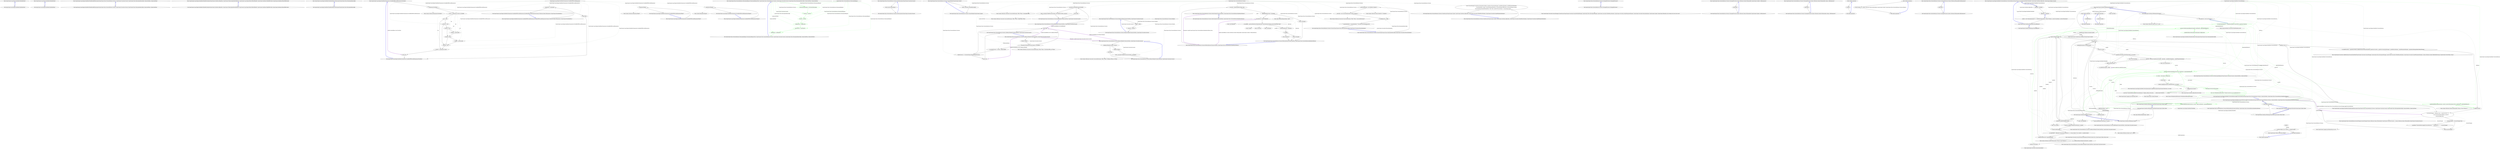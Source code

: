 digraph  {
m0_8 [label="Entry QuantConnect.Lean.Engine.DataFeeds.IDataFeed.Exit()", span="81-81", cluster="QuantConnect.Lean.Engine.DataFeeds.IDataFeed.Exit()", file="IDataFeed.cs"];
m0_9 [label="Exit QuantConnect.Lean.Engine.DataFeeds.IDataFeed.Exit()", span="81-81", cluster="QuantConnect.Lean.Engine.DataFeeds.IDataFeed.Exit()", file="IDataFeed.cs"];
m0_6 [label="Entry QuantConnect.Lean.Engine.DataFeeds.IDataFeed.Run()", span="76-76", cluster="QuantConnect.Lean.Engine.DataFeeds.IDataFeed.Run()", file="IDataFeed.cs"];
m0_7 [label="Exit QuantConnect.Lean.Engine.DataFeeds.IDataFeed.Run()", span="76-76", cluster="QuantConnect.Lean.Engine.DataFeeds.IDataFeed.Run()", file="IDataFeed.cs"];
m0_2 [label="Entry QuantConnect.Lean.Engine.DataFeeds.IDataFeed.AddSubscription(QuantConnect.Data.UniverseSelection.Universe, QuantConnect.Securities.Security, QuantConnect.Data.SubscriptionDataConfig, System.DateTime, System.DateTime)", span="64-64", cluster="QuantConnect.Lean.Engine.DataFeeds.IDataFeed.AddSubscription(QuantConnect.Data.UniverseSelection.Universe, QuantConnect.Securities.Security, QuantConnect.Data.SubscriptionDataConfig, System.DateTime, System.DateTime)", file="IDataFeed.cs"];
m0_3 [label="Exit QuantConnect.Lean.Engine.DataFeeds.IDataFeed.AddSubscription(QuantConnect.Data.UniverseSelection.Universe, QuantConnect.Securities.Security, QuantConnect.Data.SubscriptionDataConfig, System.DateTime, System.DateTime)", span="64-64", cluster="QuantConnect.Lean.Engine.DataFeeds.IDataFeed.AddSubscription(QuantConnect.Data.UniverseSelection.Universe, QuantConnect.Securities.Security, QuantConnect.Data.SubscriptionDataConfig, System.DateTime, System.DateTime)", file="IDataFeed.cs"];
m0_0 [label="Entry QuantConnect.Lean.Engine.DataFeeds.IDataFeed.Initialize(QuantConnect.Interfaces.IAlgorithm, QuantConnect.Packets.AlgorithmNodePacket, QuantConnect.Lean.Engine.Results.IResultHandler, QuantConnect.Interfaces.IMapFileProvider, QuantConnect.Interfaces.IFactorFileProvider)", span="53-53", cluster="QuantConnect.Lean.Engine.DataFeeds.IDataFeed.Initialize(QuantConnect.Interfaces.IAlgorithm, QuantConnect.Packets.AlgorithmNodePacket, QuantConnect.Lean.Engine.Results.IResultHandler, QuantConnect.Interfaces.IMapFileProvider, QuantConnect.Interfaces.IFactorFileProvider)", file="IDataFeed.cs"];
m0_1 [label="Exit QuantConnect.Lean.Engine.DataFeeds.IDataFeed.Initialize(QuantConnect.Interfaces.IAlgorithm, QuantConnect.Packets.AlgorithmNodePacket, QuantConnect.Lean.Engine.Results.IResultHandler, QuantConnect.Interfaces.IMapFileProvider, QuantConnect.Interfaces.IFactorFileProvider)", span="53-53", cluster="QuantConnect.Lean.Engine.DataFeeds.IDataFeed.Initialize(QuantConnect.Interfaces.IAlgorithm, QuantConnect.Packets.AlgorithmNodePacket, QuantConnect.Lean.Engine.Results.IResultHandler, QuantConnect.Interfaces.IMapFileProvider, QuantConnect.Interfaces.IFactorFileProvider)", file="IDataFeed.cs"];
m0_4 [label="Entry QuantConnect.Lean.Engine.DataFeeds.IDataFeed.RemoveSubscription(QuantConnect.Data.SubscriptionDataConfig)", span="71-71", cluster="QuantConnect.Lean.Engine.DataFeeds.IDataFeed.RemoveSubscription(QuantConnect.Data.SubscriptionDataConfig)", file="IDataFeed.cs"];
m0_5 [label="Exit QuantConnect.Lean.Engine.DataFeeds.IDataFeed.RemoveSubscription(QuantConnect.Data.SubscriptionDataConfig)", span="71-71", cluster="QuantConnect.Lean.Engine.DataFeeds.IDataFeed.RemoveSubscription(QuantConnect.Data.SubscriptionDataConfig)", file="IDataFeed.cs"];
m2_3 [label="Entry QuantConnect.Lean.Engine.DataFeeds.Enumerators.QuoteBarFillForwardEnumerator.MoveNext()", span="67-67", cluster="QuantConnect.Lean.Engine.DataFeeds.Enumerators.QuoteBarFillForwardEnumerator.MoveNext()", file="OptionChainUniverse.cs"];
m2_4 [label="!_enumerator.MoveNext()", span="69-69", cluster="QuantConnect.Lean.Engine.DataFeeds.Enumerators.QuoteBarFillForwardEnumerator.MoveNext()", file="OptionChainUniverse.cs"];
m2_5 [label="return false;", span="69-69", cluster="QuantConnect.Lean.Engine.DataFeeds.Enumerators.QuoteBarFillForwardEnumerator.MoveNext()", file="OptionChainUniverse.cs"];
m2_6 [label="var bar = _enumerator.Current as QuoteBar", span="71-71", cluster="QuantConnect.Lean.Engine.DataFeeds.Enumerators.QuoteBarFillForwardEnumerator.MoveNext()", file="OptionChainUniverse.cs"];
m2_7 [label="bar != null", span="72-72", cluster="QuantConnect.Lean.Engine.DataFeeds.Enumerators.QuoteBarFillForwardEnumerator.MoveNext()", file="OptionChainUniverse.cs"];
m2_9 [label="bar.Bid == null", span="76-76", cluster="QuantConnect.Lean.Engine.DataFeeds.Enumerators.QuoteBarFillForwardEnumerator.MoveNext()", file="OptionChainUniverse.cs"];
m2_10 [label="bar.Bid = _previous.Bid", span="78-78", cluster="QuantConnect.Lean.Engine.DataFeeds.Enumerators.QuoteBarFillForwardEnumerator.MoveNext()", file="OptionChainUniverse.cs"];
m2_11 [label="bar.Ask == null", span="81-81", cluster="QuantConnect.Lean.Engine.DataFeeds.Enumerators.QuoteBarFillForwardEnumerator.MoveNext()", file="OptionChainUniverse.cs"];
m2_12 [label="bar.Ask = _previous.Ask", span="83-83", cluster="QuantConnect.Lean.Engine.DataFeeds.Enumerators.QuoteBarFillForwardEnumerator.MoveNext()", file="OptionChainUniverse.cs"];
m2_13 [label="_previous = bar", span="87-87", cluster="QuantConnect.Lean.Engine.DataFeeds.Enumerators.QuoteBarFillForwardEnumerator.MoveNext()", file="OptionChainUniverse.cs"];
m2_8 [label="_previous != null", span="74-74", cluster="QuantConnect.Lean.Engine.DataFeeds.Enumerators.QuoteBarFillForwardEnumerator.MoveNext()", file="OptionChainUniverse.cs"];
m2_14 [label="Current = _enumerator.Current", span="90-90", cluster="QuantConnect.Lean.Engine.DataFeeds.Enumerators.QuoteBarFillForwardEnumerator.MoveNext()", file="OptionChainUniverse.cs"];
m2_15 [label="return true;", span="92-92", cluster="QuantConnect.Lean.Engine.DataFeeds.Enumerators.QuoteBarFillForwardEnumerator.MoveNext()", file="OptionChainUniverse.cs"];
m2_16 [label="Exit QuantConnect.Lean.Engine.DataFeeds.Enumerators.QuoteBarFillForwardEnumerator.MoveNext()", span="67-67", cluster="QuantConnect.Lean.Engine.DataFeeds.Enumerators.QuoteBarFillForwardEnumerator.MoveNext()", file="OptionChainUniverse.cs"];
m2_25 [label="Entry System.Collections.IEnumerator.Reset()", span="0-0", cluster="System.Collections.IEnumerator.Reset()", file="OptionChainUniverse.cs"];
m2_17 [label="Entry System.Collections.IEnumerator.MoveNext()", span="0-0", cluster="System.Collections.IEnumerator.MoveNext()", file="OptionChainUniverse.cs"];
m2_21 [label="Entry System.IDisposable.Dispose()", span="0-0", cluster="System.IDisposable.Dispose()", file="OptionChainUniverse.cs"];
m2_0 [label="Entry QuantConnect.Lean.Engine.DataFeeds.Enumerators.QuoteBarFillForwardEnumerator.QuoteBarFillForwardEnumerator(System.Collections.Generic.IEnumerator<QuantConnect.Data.BaseData>)", span="35-35", cluster="QuantConnect.Lean.Engine.DataFeeds.Enumerators.QuoteBarFillForwardEnumerator.QuoteBarFillForwardEnumerator(System.Collections.Generic.IEnumerator<QuantConnect.Data.BaseData>)", file="OptionChainUniverse.cs"];
m2_1 [label="_enumerator = enumerator", span="37-37", cluster="QuantConnect.Lean.Engine.DataFeeds.Enumerators.QuoteBarFillForwardEnumerator.QuoteBarFillForwardEnumerator(System.Collections.Generic.IEnumerator<QuantConnect.Data.BaseData>)", file="OptionChainUniverse.cs"];
m2_2 [label="Exit QuantConnect.Lean.Engine.DataFeeds.Enumerators.QuoteBarFillForwardEnumerator.QuoteBarFillForwardEnumerator(System.Collections.Generic.IEnumerator<QuantConnect.Data.BaseData>)", span="35-35", cluster="QuantConnect.Lean.Engine.DataFeeds.Enumerators.QuoteBarFillForwardEnumerator.QuoteBarFillForwardEnumerator(System.Collections.Generic.IEnumerator<QuantConnect.Data.BaseData>)", file="OptionChainUniverse.cs"];
m2_22 [label="Entry QuantConnect.Lean.Engine.DataFeeds.Enumerators.QuoteBarFillForwardEnumerator.Reset()", span="107-107", cluster="QuantConnect.Lean.Engine.DataFeeds.Enumerators.QuoteBarFillForwardEnumerator.Reset()", file="OptionChainUniverse.cs"];
m2_23 [label="_enumerator.Reset()", span="109-109", cluster="QuantConnect.Lean.Engine.DataFeeds.Enumerators.QuoteBarFillForwardEnumerator.Reset()", file="OptionChainUniverse.cs"];
m2_24 [label="Exit QuantConnect.Lean.Engine.DataFeeds.Enumerators.QuoteBarFillForwardEnumerator.Reset()", span="107-107", cluster="QuantConnect.Lean.Engine.DataFeeds.Enumerators.QuoteBarFillForwardEnumerator.Reset()", file="OptionChainUniverse.cs"];
m2_18 [label="Entry QuantConnect.Lean.Engine.DataFeeds.Enumerators.QuoteBarFillForwardEnumerator.Dispose()", span="98-98", cluster="QuantConnect.Lean.Engine.DataFeeds.Enumerators.QuoteBarFillForwardEnumerator.Dispose()", file="OptionChainUniverse.cs"];
m2_19 [label="_enumerator.Dispose()", span="100-100", cluster="QuantConnect.Lean.Engine.DataFeeds.Enumerators.QuoteBarFillForwardEnumerator.Dispose()", file="OptionChainUniverse.cs"];
m2_20 [label="Exit QuantConnect.Lean.Engine.DataFeeds.Enumerators.QuoteBarFillForwardEnumerator.Dispose()", span="98-98", cluster="QuantConnect.Lean.Engine.DataFeeds.Enumerators.QuoteBarFillForwardEnumerator.Dispose()", file="OptionChainUniverse.cs"];
m2_26 [label="QuantConnect.Lean.Engine.DataFeeds.Enumerators.QuoteBarFillForwardEnumerator", span="", file="OptionChainUniverse.cs"];
m3_0 [label="Entry QuantConnect.Data.UniverseSelection.SubscriptionRequest.SubscriptionRequest(bool, QuantConnect.Data.UniverseSelection.Universe, QuantConnect.Securities.Security, QuantConnect.Data.SubscriptionDataConfig, System.DateTime, System.DateTime)", span="58-58", cluster="QuantConnect.Data.UniverseSelection.SubscriptionRequest.SubscriptionRequest(bool, QuantConnect.Data.UniverseSelection.Universe, QuantConnect.Securities.Security, QuantConnect.Data.SubscriptionDataConfig, System.DateTime, System.DateTime)", file="SubscriptionRequest.cs"];
m3_1 [label="IsUniverseSubscription = isUniverseSubscription", span="65-65", cluster="QuantConnect.Data.UniverseSelection.SubscriptionRequest.SubscriptionRequest(bool, QuantConnect.Data.UniverseSelection.Universe, QuantConnect.Securities.Security, QuantConnect.Data.SubscriptionDataConfig, System.DateTime, System.DateTime)", color=green, community=0, file="SubscriptionRequest.cs"];
m3_2 [label="Universe = universe", span="66-66", cluster="QuantConnect.Data.UniverseSelection.SubscriptionRequest.SubscriptionRequest(bool, QuantConnect.Data.UniverseSelection.Universe, QuantConnect.Securities.Security, QuantConnect.Data.SubscriptionDataConfig, System.DateTime, System.DateTime)", color=green, community=0, file="SubscriptionRequest.cs"];
m3_3 [label="Security = security", span="67-67", cluster="QuantConnect.Data.UniverseSelection.SubscriptionRequest.SubscriptionRequest(bool, QuantConnect.Data.UniverseSelection.Universe, QuantConnect.Securities.Security, QuantConnect.Data.SubscriptionDataConfig, System.DateTime, System.DateTime)", color=green, community=0, file="SubscriptionRequest.cs"];
m3_4 [label="Configuration = configuration", span="68-68", cluster="QuantConnect.Data.UniverseSelection.SubscriptionRequest.SubscriptionRequest(bool, QuantConnect.Data.UniverseSelection.Universe, QuantConnect.Securities.Security, QuantConnect.Data.SubscriptionDataConfig, System.DateTime, System.DateTime)", color=green, community=0, file="SubscriptionRequest.cs"];
m3_5 [label="StartTimeUtc = startTimeUtc", span="69-69", cluster="QuantConnect.Data.UniverseSelection.SubscriptionRequest.SubscriptionRequest(bool, QuantConnect.Data.UniverseSelection.Universe, QuantConnect.Securities.Security, QuantConnect.Data.SubscriptionDataConfig, System.DateTime, System.DateTime)", color=green, community=0, file="SubscriptionRequest.cs"];
m3_6 [label="EndTimeUtc = endTimeUtc", span="70-70", cluster="QuantConnect.Data.UniverseSelection.SubscriptionRequest.SubscriptionRequest(bool, QuantConnect.Data.UniverseSelection.Universe, QuantConnect.Securities.Security, QuantConnect.Data.SubscriptionDataConfig, System.DateTime, System.DateTime)", color=green, community=0, file="SubscriptionRequest.cs"];
m3_7 [label="Exit QuantConnect.Data.UniverseSelection.SubscriptionRequest.SubscriptionRequest(bool, QuantConnect.Data.UniverseSelection.Universe, QuantConnect.Securities.Security, QuantConnect.Data.SubscriptionDataConfig, System.DateTime, System.DateTime)", span="58-58", cluster="QuantConnect.Data.UniverseSelection.SubscriptionRequest.SubscriptionRequest(bool, QuantConnect.Data.UniverseSelection.Universe, QuantConnect.Securities.Security, QuantConnect.Data.SubscriptionDataConfig, System.DateTime, System.DateTime)", file="SubscriptionRequest.cs"];
m3_8 [label="QuantConnect.Data.UniverseSelection.SubscriptionRequest", span="", file="SubscriptionRequest.cs"];
m4_45 [label="Entry QuantConnect.Data.UniverseSelection.Universe.GetSubscriptions(QuantConnect.Securities.Security)", span="184-184", cluster="QuantConnect.Data.UniverseSelection.Universe.GetSubscriptions(QuantConnect.Securities.Security)", file="Universe.cs"];
m4_46 [label="return security.Subscriptions;", span="186-186", cluster="QuantConnect.Data.UniverseSelection.Universe.GetSubscriptions(QuantConnect.Securities.Security)", file="Universe.cs"];
m4_47 [label="Exit QuantConnect.Data.UniverseSelection.Universe.GetSubscriptions(QuantConnect.Securities.Security)", span="184-184", cluster="QuantConnect.Data.UniverseSelection.Universe.GetSubscriptions(QuantConnect.Securities.Security)", file="Universe.cs"];
m4_48 [label="Entry QuantConnect.Data.UniverseSelection.Universe.ContainsMember(QuantConnect.Symbol)", span="194-194", cluster="QuantConnect.Data.UniverseSelection.Universe.ContainsMember(QuantConnect.Symbol)", file="Universe.cs"];
m4_49 [label="return _securities.ContainsKey(symbol);", span="196-196", cluster="QuantConnect.Data.UniverseSelection.Universe.ContainsMember(QuantConnect.Symbol)", file="Universe.cs"];
m4_50 [label="Exit QuantConnect.Data.UniverseSelection.Universe.ContainsMember(QuantConnect.Symbol)", span="194-194", cluster="QuantConnect.Data.UniverseSelection.Universe.ContainsMember(QuantConnect.Symbol)", file="Universe.cs"];
m4_57 [label="Entry QuantConnect.Data.UniverseSelection.Universe.Member.Member(System.DateTime, QuantConnect.Securities.Security)", span="254-254", cluster="QuantConnect.Data.UniverseSelection.Universe.Member.Member(System.DateTime, QuantConnect.Securities.Security)", file="Universe.cs"];
m4_77 [label="Added = added", span="256-256", cluster="QuantConnect.Data.UniverseSelection.Universe.Member.Member(System.DateTime, QuantConnect.Securities.Security)", file="Universe.cs"];
m4_78 [label="Security = security", span="257-257", cluster="QuantConnect.Data.UniverseSelection.Universe.Member.Member(System.DateTime, QuantConnect.Securities.Security)", file="Universe.cs"];
m4_79 [label="Exit QuantConnect.Data.UniverseSelection.Universe.Member.Member(System.DateTime, QuantConnect.Securities.Security)", span="254-254", cluster="QuantConnect.Data.UniverseSelection.Universe.Member.Member(System.DateTime, QuantConnect.Securities.Security)", file="Universe.cs"];
m4_41 [label="Entry QuantConnect.Data.UniverseSelection.Universe.CreateSecurity(QuantConnect.Symbol, QuantConnect.Interfaces.IAlgorithm, QuantConnect.Securities.MarketHoursDatabase, QuantConnect.Securities.SymbolPropertiesDatabase)", span="166-166", cluster="QuantConnect.Data.UniverseSelection.Universe.CreateSecurity(QuantConnect.Symbol, QuantConnect.Interfaces.IAlgorithm, QuantConnect.Securities.MarketHoursDatabase, QuantConnect.Securities.SymbolPropertiesDatabase)", file="Universe.cs"];
m4_42 [label="return SecurityManager.CreateSecurity(algorithm.Portfolio, algorithm.SubscriptionManager, marketHoursDatabase, symbolPropertiesDatabase,\r\n                SecurityInitializer, symbol, UniverseSettings.Resolution, UniverseSettings.FillForward, UniverseSettings.Leverage,\r\n                UniverseSettings.ExtendedMarketHours, false, false, symbol.ID.SecurityType == SecurityType.Option);", span="169-171", cluster="QuantConnect.Data.UniverseSelection.Universe.CreateSecurity(QuantConnect.Symbol, QuantConnect.Interfaces.IAlgorithm, QuantConnect.Securities.MarketHoursDatabase, QuantConnect.Securities.SymbolPropertiesDatabase)", file="Universe.cs"];
m4_43 [label="Exit QuantConnect.Data.UniverseSelection.Universe.CreateSecurity(QuantConnect.Symbol, QuantConnect.Interfaces.IAlgorithm, QuantConnect.Securities.MarketHoursDatabase, QuantConnect.Securities.SymbolPropertiesDatabase)", span="166-166", cluster="QuantConnect.Data.UniverseSelection.Universe.CreateSecurity(QuantConnect.Symbol, QuantConnect.Interfaces.IAlgorithm, QuantConnect.Securities.MarketHoursDatabase, QuantConnect.Securities.SymbolPropertiesDatabase)", file="Universe.cs"];
m4_66 [label="Entry QuantConnect.Data.UniverseSelection.Universe.UnchangedUniverse.UnchangedUniverse()", span="244-244", cluster="QuantConnect.Data.UniverseSelection.Universe.UnchangedUniverse.UnchangedUniverse()", file="Universe.cs"];
m4_67 [label="Exit QuantConnect.Data.UniverseSelection.Universe.UnchangedUniverse.UnchangedUniverse()", span="244-244", cluster="QuantConnect.Data.UniverseSelection.Universe.UnchangedUniverse.UnchangedUniverse()", file="Universe.cs"];
m4_68 [label="Entry QuantConnect.Data.UniverseSelection.Universe.UnchangedUniverse.System.Collections.Generic.IEnumerable<QuantConnect.Symbol>.GetEnumerator()", span="245-245", cluster="QuantConnect.Data.UniverseSelection.Universe.UnchangedUniverse.System.Collections.Generic.IEnumerable<QuantConnect.Symbol>.GetEnumerator()", file="Universe.cs"];
m4_69 [label="yield break;", span="245-245", cluster="QuantConnect.Data.UniverseSelection.Universe.UnchangedUniverse.System.Collections.Generic.IEnumerable<QuantConnect.Symbol>.GetEnumerator()", file="Universe.cs"];
m4_70 [label="Exit QuantConnect.Data.UniverseSelection.Universe.UnchangedUniverse.System.Collections.Generic.IEnumerable<QuantConnect.Symbol>.GetEnumerator()", span="245-245", cluster="QuantConnect.Data.UniverseSelection.Universe.UnchangedUniverse.System.Collections.Generic.IEnumerable<QuantConnect.Symbol>.GetEnumerator()", file="Universe.cs"];
m4_44 [label="Entry QuantConnect.Securities.SecurityManager.CreateSecurity(QuantConnect.Securities.SecurityPortfolioManager, QuantConnect.Data.SubscriptionManager, QuantConnect.Securities.MarketHoursDatabase, QuantConnect.Securities.SymbolPropertiesDatabase, QuantConnect.Securities.ISecurityInitializer, QuantConnect.Symbol, QuantConnect.Resolution, bool, decimal, bool, bool, bool, bool)", span="411-411", cluster="QuantConnect.Securities.SecurityManager.CreateSecurity(QuantConnect.Securities.SecurityPortfolioManager, QuantConnect.Data.SubscriptionManager, QuantConnect.Securities.MarketHoursDatabase, QuantConnect.Securities.SymbolPropertiesDatabase, QuantConnect.Securities.ISecurityInitializer, QuantConnect.Symbol, QuantConnect.Resolution, bool, decimal, bool, bool, bool, bool)", file="Universe.cs"];
m4_71 [label="Entry QuantConnect.Data.UniverseSelection.Universe.UnchangedUniverse.System.Collections.Generic.IEnumerable<string>.GetEnumerator()", span="246-246", cluster="QuantConnect.Data.UniverseSelection.Universe.UnchangedUniverse.System.Collections.Generic.IEnumerable<string>.GetEnumerator()", file="Universe.cs"];
m4_72 [label="yield break;", span="246-246", cluster="QuantConnect.Data.UniverseSelection.Universe.UnchangedUniverse.System.Collections.Generic.IEnumerable<string>.GetEnumerator()", file="Universe.cs"];
m4_73 [label="Exit QuantConnect.Data.UniverseSelection.Universe.UnchangedUniverse.System.Collections.Generic.IEnumerable<string>.GetEnumerator()", span="246-246", cluster="QuantConnect.Data.UniverseSelection.Universe.UnchangedUniverse.System.Collections.Generic.IEnumerable<string>.GetEnumerator()", file="Universe.cs"];
m4_35 [label="Entry object.ReferenceEquals(object, object)", span="0-0", cluster="object.ReferenceEquals(object, object)", file="Universe.cs"];
m4_3 [label="Entry lambda expression", span="86-86", cluster="lambda expression", file="Universe.cs"];
m4_0 [label="Entry lambda expression", span="86-86", cluster="lambda expression", file="Universe.cs"];
m4_1 [label="x.Value.Security", span="86-86", cluster="lambda expression", file="Universe.cs"];
m4_2 [label="Exit lambda expression", span="86-86", cluster="lambda expression", file="Universe.cs"];
m4_4 [label="x.Symbol", span="86-86", cluster="lambda expression", file="Universe.cs"];
m4_5 [label="Exit lambda expression", span="86-86", cluster="lambda expression", file="Universe.cs"];
m4_12 [label="Entry System.Collections.Generic.HashSet<T>.HashSet()", span="0-0", cluster="System.Collections.Generic.HashSet<T>.HashSet()", file="Universe.cs"];
m4_14 [label="Entry QuantConnect.Data.UniverseSelection.Universe.CanRemoveMember(System.DateTime, QuantConnect.Securities.Security)", span="112-112", cluster="QuantConnect.Data.UniverseSelection.Universe.CanRemoveMember(System.DateTime, QuantConnect.Securities.Security)", file="Universe.cs"];
m4_15 [label="Member member", span="114-114", cluster="QuantConnect.Data.UniverseSelection.Universe.CanRemoveMember(System.DateTime, QuantConnect.Securities.Security)", file="Universe.cs"];
m4_16 [label="_securities.TryGetValue(security.Symbol, out member)", span="115-115", cluster="QuantConnect.Data.UniverseSelection.Universe.CanRemoveMember(System.DateTime, QuantConnect.Securities.Security)", file="Universe.cs"];
m4_17 [label="var timeInUniverse = utcTime - member.Added", span="117-117", cluster="QuantConnect.Data.UniverseSelection.Universe.CanRemoveMember(System.DateTime, QuantConnect.Securities.Security)", file="Universe.cs"];
m4_20 [label="return false;", span="123-123", cluster="QuantConnect.Data.UniverseSelection.Universe.CanRemoveMember(System.DateTime, QuantConnect.Securities.Security)", file="Universe.cs"];
m4_18 [label="timeInUniverse >= UniverseSettings.MinimumTimeInUniverse", span="118-118", cluster="QuantConnect.Data.UniverseSelection.Universe.CanRemoveMember(System.DateTime, QuantConnect.Securities.Security)", file="Universe.cs"];
m4_19 [label="return true;", span="120-120", cluster="QuantConnect.Data.UniverseSelection.Universe.CanRemoveMember(System.DateTime, QuantConnect.Securities.Security)", file="Universe.cs"];
m4_21 [label="Exit QuantConnect.Data.UniverseSelection.Universe.CanRemoveMember(System.DateTime, QuantConnect.Securities.Security)", span="112-112", cluster="QuantConnect.Data.UniverseSelection.Universe.CanRemoveMember(System.DateTime, QuantConnect.Securities.Security)", file="Universe.cs"];
m4_37 [label="Entry Unk.Except", span="", cluster="Unk.Except", file="Universe.cs"];
m4_59 [label="Entry QuantConnect.Data.UniverseSelection.Universe.RemoveMember(System.DateTime, QuantConnect.Securities.Security)", span="224-224", cluster="QuantConnect.Data.UniverseSelection.Universe.RemoveMember(System.DateTime, QuantConnect.Securities.Security)", file="Universe.cs"];
m4_60 [label="CanRemoveMember(utcTime, security)", span="226-226", cluster="QuantConnect.Data.UniverseSelection.Universe.RemoveMember(System.DateTime, QuantConnect.Securities.Security)", file="Universe.cs"];
m4_62 [label="return _securities.TryRemove(security.Symbol, out member);", span="229-229", cluster="QuantConnect.Data.UniverseSelection.Universe.RemoveMember(System.DateTime, QuantConnect.Securities.Security)", file="Universe.cs"];
m4_61 [label="Member member", span="228-228", cluster="QuantConnect.Data.UniverseSelection.Universe.RemoveMember(System.DateTime, QuantConnect.Securities.Security)", file="Universe.cs"];
m4_63 [label="return false;", span="231-231", cluster="QuantConnect.Data.UniverseSelection.Universe.RemoveMember(System.DateTime, QuantConnect.Securities.Security)", file="Universe.cs"];
m4_64 [label="Exit QuantConnect.Data.UniverseSelection.Universe.RemoveMember(System.DateTime, QuantConnect.Securities.Security)", span="224-224", cluster="QuantConnect.Data.UniverseSelection.Universe.RemoveMember(System.DateTime, QuantConnect.Securities.Security)", file="Universe.cs"];
m4_52 [label="Entry QuantConnect.Data.UniverseSelection.Universe.AddMember(System.DateTime, QuantConnect.Securities.Security)", span="206-206", cluster="QuantConnect.Data.UniverseSelection.Universe.AddMember(System.DateTime, QuantConnect.Securities.Security)", file="Universe.cs"];
m4_53 [label="_securities.ContainsKey(security.Symbol)", span="208-208", cluster="QuantConnect.Data.UniverseSelection.Universe.AddMember(System.DateTime, QuantConnect.Securities.Security)", file="Universe.cs"];
m4_55 [label="return _securities.TryAdd(security.Symbol, new Member(utcTime, security));", span="212-212", cluster="QuantConnect.Data.UniverseSelection.Universe.AddMember(System.DateTime, QuantConnect.Securities.Security)", file="Universe.cs"];
m4_54 [label="return false;", span="210-210", cluster="QuantConnect.Data.UniverseSelection.Universe.AddMember(System.DateTime, QuantConnect.Securities.Security)", file="Universe.cs"];
m4_56 [label="Exit QuantConnect.Data.UniverseSelection.Universe.AddMember(System.DateTime, QuantConnect.Securities.Security)", span="206-206", cluster="QuantConnect.Data.UniverseSelection.Universe.AddMember(System.DateTime, QuantConnect.Securities.Security)", file="Universe.cs"];
m4_58 [label="Entry System.Collections.Concurrent.ConcurrentDictionary<TKey, TValue>.TryAdd(TKey, TValue)", span="0-0", cluster="System.Collections.Concurrent.ConcurrentDictionary<TKey, TValue>.TryAdd(TKey, TValue)", file="Universe.cs"];
m4_22 [label="Entry System.Collections.Concurrent.ConcurrentDictionary<TKey, TValue>.TryGetValue(TKey, out TValue)", span="0-0", cluster="System.Collections.Concurrent.ConcurrentDictionary<TKey, TValue>.TryGetValue(TKey, out TValue)", file="Universe.cs"];
m4_65 [label="Entry System.Collections.Concurrent.ConcurrentDictionary<TKey, TValue>.TryRemove(TKey, out TValue)", span="0-0", cluster="System.Collections.Concurrent.ConcurrentDictionary<TKey, TValue>.TryRemove(TKey, out TValue)", file="Universe.cs"];
m4_74 [label="Entry QuantConnect.Data.UniverseSelection.Universe.UnchangedUniverse.System.Collections.IEnumerable.GetEnumerator()", span="247-247", cluster="QuantConnect.Data.UniverseSelection.Universe.UnchangedUniverse.System.Collections.IEnumerable.GetEnumerator()", file="Universe.cs"];
m4_75 [label="yield break;", span="247-247", cluster="QuantConnect.Data.UniverseSelection.Universe.UnchangedUniverse.System.Collections.IEnumerable.GetEnumerator()", file="Universe.cs"];
m4_76 [label="Exit QuantConnect.Data.UniverseSelection.Universe.UnchangedUniverse.System.Collections.IEnumerable.GetEnumerator()", span="247-247", cluster="QuantConnect.Data.UniverseSelection.Universe.UnchangedUniverse.System.Collections.IEnumerable.GetEnumerator()", file="Universe.cs"];
m4_13 [label="Entry System.Collections.Concurrent.ConcurrentDictionary<TKey, TValue>.ConcurrentDictionary()", span="0-0", cluster="System.Collections.Concurrent.ConcurrentDictionary<TKey, TValue>.ConcurrentDictionary()", file="Universe.cs"];
m4_23 [label="Entry QuantConnect.Data.UniverseSelection.Universe.PerformSelection(System.DateTime, QuantConnect.Data.UniverseSelection.BaseDataCollection)", span="132-132", cluster="QuantConnect.Data.UniverseSelection.Universe.PerformSelection(System.DateTime, QuantConnect.Data.UniverseSelection.BaseDataCollection)", file="Universe.cs"];
m4_24 [label="var result = SelectSymbols(utcTime, data)", span="134-134", cluster="QuantConnect.Data.UniverseSelection.Universe.PerformSelection(System.DateTime, QuantConnect.Data.UniverseSelection.BaseDataCollection)", file="Universe.cs"];
m4_25 [label="ReferenceEquals(result, Unchanged)", span="135-135", cluster="QuantConnect.Data.UniverseSelection.Universe.PerformSelection(System.DateTime, QuantConnect.Data.UniverseSelection.BaseDataCollection)", file="Universe.cs"];
m4_27 [label="var selections = result.ToHashSet()", span="140-140", cluster="QuantConnect.Data.UniverseSelection.Universe.PerformSelection(System.DateTime, QuantConnect.Data.UniverseSelection.BaseDataCollection)", file="Universe.cs"];
m4_26 [label="return Unchanged;", span="137-137", cluster="QuantConnect.Data.UniverseSelection.Universe.PerformSelection(System.DateTime, QuantConnect.Data.UniverseSelection.BaseDataCollection)", file="Universe.cs"];
m4_28 [label="var hasDiffs = _previousSelections.Except(selections).Union(selections.Except(_previousSelections)).Any()", span="141-141", cluster="QuantConnect.Data.UniverseSelection.Universe.PerformSelection(System.DateTime, QuantConnect.Data.UniverseSelection.BaseDataCollection)", file="Universe.cs"];
m4_29 [label="_previousSelections = selections", span="142-142", cluster="QuantConnect.Data.UniverseSelection.Universe.PerformSelection(System.DateTime, QuantConnect.Data.UniverseSelection.BaseDataCollection)", file="Universe.cs"];
m4_32 [label="return selections;", span="147-147", cluster="QuantConnect.Data.UniverseSelection.Universe.PerformSelection(System.DateTime, QuantConnect.Data.UniverseSelection.BaseDataCollection)", file="Universe.cs"];
m4_30 [label="!hasDiffs", span="143-143", cluster="QuantConnect.Data.UniverseSelection.Universe.PerformSelection(System.DateTime, QuantConnect.Data.UniverseSelection.BaseDataCollection)", file="Universe.cs"];
m4_31 [label="return Unchanged;", span="145-145", cluster="QuantConnect.Data.UniverseSelection.Universe.PerformSelection(System.DateTime, QuantConnect.Data.UniverseSelection.BaseDataCollection)", file="Universe.cs"];
m4_33 [label="Exit QuantConnect.Data.UniverseSelection.Universe.PerformSelection(System.DateTime, QuantConnect.Data.UniverseSelection.BaseDataCollection)", span="132-132", cluster="QuantConnect.Data.UniverseSelection.Universe.PerformSelection(System.DateTime, QuantConnect.Data.UniverseSelection.BaseDataCollection)", file="Universe.cs"];
m4_34 [label="Entry QuantConnect.Data.UniverseSelection.Universe.SelectSymbols(System.DateTime, QuantConnect.Data.UniverseSelection.BaseDataCollection)", span="156-156", cluster="QuantConnect.Data.UniverseSelection.Universe.SelectSymbols(System.DateTime, QuantConnect.Data.UniverseSelection.BaseDataCollection)", file="Universe.cs"];
m4_40 [label="Exit QuantConnect.Data.UniverseSelection.Universe.SelectSymbols(System.DateTime, QuantConnect.Data.UniverseSelection.BaseDataCollection)", span="156-156", cluster="QuantConnect.Data.UniverseSelection.Universe.SelectSymbols(System.DateTime, QuantConnect.Data.UniverseSelection.BaseDataCollection)", file="Universe.cs"];
m4_39 [label="Entry Unk.Any", span="", cluster="Unk.Any", file="Universe.cs"];
m4_51 [label="Entry System.Collections.Concurrent.ConcurrentDictionary<TKey, TValue>.ContainsKey(TKey)", span="0-0", cluster="System.Collections.Concurrent.ConcurrentDictionary<TKey, TValue>.ContainsKey(TKey)", file="Universe.cs"];
m4_38 [label="Entry Unk.Union", span="", cluster="Unk.Union", file="Universe.cs"];
m4_36 [label="Entry Unk.ToHashSet", span="", cluster="Unk.ToHashSet", file="Universe.cs"];
m4_6 [label="Entry QuantConnect.Data.UniverseSelection.Universe.Universe(QuantConnect.Data.SubscriptionDataConfig, QuantConnect.Securities.ISecurityInitializer)", span="94-94", cluster="QuantConnect.Data.UniverseSelection.Universe.Universe(QuantConnect.Data.SubscriptionDataConfig, QuantConnect.Securities.ISecurityInitializer)", file="Universe.cs"];
m4_7 [label="_previousSelections = new HashSet<Symbol>()", span="96-96", cluster="QuantConnect.Data.UniverseSelection.Universe.Universe(QuantConnect.Data.SubscriptionDataConfig, QuantConnect.Securities.ISecurityInitializer)", file="Universe.cs"];
m4_9 [label="Configuration = config", span="99-99", cluster="QuantConnect.Data.UniverseSelection.Universe.Universe(QuantConnect.Data.SubscriptionDataConfig, QuantConnect.Securities.ISecurityInitializer)", file="Universe.cs"];
m4_10 [label="SecurityInitializer = securityInitializer ?? Securities.SecurityInitializer.Null", span="100-100", cluster="QuantConnect.Data.UniverseSelection.Universe.Universe(QuantConnect.Data.SubscriptionDataConfig, QuantConnect.Securities.ISecurityInitializer)", file="Universe.cs"];
m4_8 [label="_securities = new ConcurrentDictionary<Symbol, Member>()", span="97-97", cluster="QuantConnect.Data.UniverseSelection.Universe.Universe(QuantConnect.Data.SubscriptionDataConfig, QuantConnect.Securities.ISecurityInitializer)", file="Universe.cs"];
m4_11 [label="Exit QuantConnect.Data.UniverseSelection.Universe.Universe(QuantConnect.Data.SubscriptionDataConfig, QuantConnect.Securities.ISecurityInitializer)", span="94-94", cluster="QuantConnect.Data.UniverseSelection.Universe.Universe(QuantConnect.Data.SubscriptionDataConfig, QuantConnect.Securities.ISecurityInitializer)", file="Universe.cs"];
m4_80 [label="QuantConnect.Data.UniverseSelection.Universe", span="", file="Universe.cs"];
m4_81 [label="QuantConnect.Data.UniverseSelection.Universe.Member", span="", file="Universe.cs"];
m5_60 [label="Entry Unk.Where", span="", cluster="Unk.Where", file="UniverseSelection.cs"];
m5_8 [label="Exit lambda expression", span="49-49", cluster="lambda expression", file="UniverseSelection.cs"];
m5_9 [label="Entry QuantConnect.Lean.Engine.DataFeeds.UniverseSelection.ApplyUniverseSelection(QuantConnect.Data.UniverseSelection.Universe, System.DateTime, QuantConnect.Data.UniverseSelection.BaseDataCollection)", span="58-58", cluster="QuantConnect.Lean.Engine.DataFeeds.UniverseSelection.ApplyUniverseSelection(QuantConnect.Data.UniverseSelection.Universe, System.DateTime, QuantConnect.Data.UniverseSelection.BaseDataCollection)", file="UniverseSelection.cs"];
m5_61 [label="Entry System.Collections.Generic.List<T>.List()", span="0-0", cluster="System.Collections.Generic.List<T>.List()", file="UniverseSelection.cs"];
m5_16 [label="var removals = new List<Security>()", span="76-76", cluster="QuantConnect.Lean.Engine.DataFeeds.UniverseSelection.ApplyUniverseSelection(QuantConnect.Data.UniverseSelection.Universe, System.DateTime, QuantConnect.Data.UniverseSelection.BaseDataCollection)", file="UniverseSelection.cs"];
m5_17 [label="var algorithmEndDateUtc = _algorithm.EndDate.ConvertToUtc(_algorithm.TimeZone)", span="77-77", cluster="QuantConnect.Lean.Engine.DataFeeds.UniverseSelection.ApplyUniverseSelection(QuantConnect.Data.UniverseSelection.Universe, System.DateTime, QuantConnect.Data.UniverseSelection.BaseDataCollection)", file="UniverseSelection.cs", color=green, community=0];
m5_79 [label="Entry System.NotImplementedException.NotImplementedException(string)", span="0-0", cluster="System.NotImplementedException.NotImplementedException(string)", file="UniverseSelection.cs"];
m5_84 [label="Entry QuantConnect.Data.UniverseSelection.SecurityChanges.SecurityChanges(System.Collections.Generic.IEnumerable<QuantConnect.Securities.Security>, System.Collections.Generic.IEnumerable<QuantConnect.Securities.Security>)", span="58-58", cluster="QuantConnect.Data.UniverseSelection.SecurityChanges.SecurityChanges(System.Collections.Generic.IEnumerable<QuantConnect.Securities.Security>, System.Collections.Generic.IEnumerable<QuantConnect.Securities.Security>)", file="UniverseSelection.cs"];
m5_58 [label="Entry object.ReferenceEquals(object, object)", span="0-0", cluster="object.ReferenceEquals(object, object)", file="UniverseSelection.cs"];
m5_73 [label="Entry Unk.TryGetValue", span="", cluster="Unk.TryGetValue", file="UniverseSelection.cs"];
m5_6 [label="Entry QuantConnect.Interfaces.IBrokerage.PlaceOrder(QuantConnect.Orders.Order)", span="84-84", cluster="QuantConnect.Interfaces.IBrokerage.PlaceOrder(QuantConnect.Orders.Order)", file="UniverseSelection.cs"];
m5_93 [label="x.Status.IsOpen() && x.Symbol == member.Symbol", span="94-94", cluster="lambda expression", file="UniverseSelection.cs"];
m5_92 [label="Entry lambda expression", span="94-94", cluster="lambda expression", file="UniverseSelection.cs"];
m5_94 [label="Exit lambda expression", span="94-94", cluster="lambda expression", file="UniverseSelection.cs"];
m5_86 [label="Entry lambda expression", span="73-73", cluster="lambda expression", file="UniverseSelection.cs"];
m5_89 [label="Entry lambda expression", span="73-73", cluster="lambda expression", file="UniverseSelection.cs"];
m5_7 [label="Exit QuantConnect.Interfaces.IBrokerage.PlaceOrder(QuantConnect.Orders.Order)", span="84-84", cluster="QuantConnect.Interfaces.IBrokerage.PlaceOrder(QuantConnect.Orders.Order)", file="UniverseSelection.cs"];
m5_88 [label="Exit lambda expression", span="73-73", cluster="lambda expression", file="UniverseSelection.cs"];
m5_87 [label="!x.EndOfStream", span="73-73", cluster="lambda expression", file="UniverseSelection.cs"];
m5_91 [label="Exit lambda expression", span="73-73", cluster="lambda expression", file="UniverseSelection.cs"];
m5_90 [label="x.Security.Symbol", span="73-73", cluster="lambda expression", file="UniverseSelection.cs"];
m5_2 [label="_algorithm = algorithm", span="48-48", cluster="QuantConnect.Lean.Engine.DataFeeds.UniverseSelection.UniverseSelection(QuantConnect.Lean.Engine.DataFeeds.IDataFeed, QuantConnect.Interfaces.IAlgorithm, QuantConnect.Packets.Controls)", file="UniverseSelection.cs"];
m5_3 [label="_limiter = new SubscriptionLimiter(() => dataFeed.Subscriptions, controls.TickLimit, controls.SecondLimit, controls.MinuteLimit)", span="49-49", cluster="QuantConnect.Lean.Engine.DataFeeds.UniverseSelection.UniverseSelection(QuantConnect.Lean.Engine.DataFeeds.IDataFeed, QuantConnect.Interfaces.IAlgorithm, QuantConnect.Packets.Controls)", file="UniverseSelection.cs"];
m5_77 [label="Entry QuantConnect.Symbol.ToString()", span="208-208", cluster="QuantConnect.Symbol.ToString()", file="UniverseSelection.cs"];
m5_5 [label="Exit QuantConnect.Interfaces.IBrokerage.GetCashBalance()", span="77-77", cluster="QuantConnect.Interfaces.IBrokerage.GetCashBalance()", file="UniverseSelection.cs"];
m5_64 [label="Entry QuantConnect.Data.UniverseSelection.Universe.CanRemoveMember(System.DateTime, QuantConnect.Securities.Security)", span="112-112", cluster="QuantConnect.Data.UniverseSelection.Universe.CanRemoveMember(System.DateTime, QuantConnect.Securities.Security)", file="UniverseSelection.cs"];
m5_68 [label="Entry QuantConnect.Data.UniverseSelection.Universe.RemoveMember(System.DateTime, QuantConnect.Securities.Security)", span="245-245", cluster="QuantConnect.Data.UniverseSelection.Universe.RemoveMember(System.DateTime, QuantConnect.Securities.Security)", file="UniverseSelection.cs"];
m5_70 [label="Entry QuantConnect.Data.UniverseSelection.Universe.GetSubscriptionRequests(QuantConnect.Securities.Security, System.DateTime, System.DateTime)", span="181-181", cluster="QuantConnect.Data.UniverseSelection.Universe.GetSubscriptionRequests(QuantConnect.Securities.Security, System.DateTime, System.DateTime)", file="UniverseSelection.cs"];
m5_81 [label="Entry QuantConnect.Data.UniverseSelection.Universe.AddMember(System.DateTime, QuantConnect.Securities.Security)", span="227-227", cluster="QuantConnect.Data.UniverseSelection.Universe.AddMember(System.DateTime, QuantConnect.Securities.Security)", file="UniverseSelection.cs"];
m5_72 [label="Entry QuantConnect.SymbolCache.TryRemove(QuantConnect.Symbol)", span="92-92", cluster="QuantConnect.SymbolCache.TryRemove(QuantConnect.Symbol)", file="UniverseSelection.cs"];
m5_76 [label="Entry QuantConnect.Interfaces.IAlgorithm.Error(string)", span="360-360", cluster="QuantConnect.Interfaces.IAlgorithm.Error(string)", file="UniverseSelection.cs"];
m5_26 [label="universe.GetSubscriptionRequests(member, dateTimeUtc, algorithmEndDateUtc)", span="104-104", cluster="QuantConnect.Lean.Engine.DataFeeds.UniverseSelection.ApplyUniverseSelection(QuantConnect.Data.UniverseSelection.Universe, System.DateTime, QuantConnect.Data.UniverseSelection.BaseDataCollection)", color=green, community=0, file="UniverseSelection.cs"];
m5_18 [label="universe.Members.Values", span="80-80", cluster="QuantConnect.Lean.Engine.DataFeeds.UniverseSelection.ApplyUniverseSelection(QuantConnect.Data.UniverseSelection.Universe, System.DateTime, QuantConnect.Data.UniverseSelection.BaseDataCollection)", file="UniverseSelection.cs"];
m5_25 [label="member.Cache.Reset()", span="103-103", cluster="QuantConnect.Lean.Engine.DataFeeds.UniverseSelection.ApplyUniverseSelection(QuantConnect.Data.UniverseSelection.Universe, System.DateTime, QuantConnect.Data.UniverseSelection.BaseDataCollection)", file="UniverseSelection.cs"];
m5_27 [label="_dataFeed.RemoveSubscription(subscription.Configuration)", span="106-106", cluster="QuantConnect.Lean.Engine.DataFeeds.UniverseSelection.ApplyUniverseSelection(QuantConnect.Data.UniverseSelection.Universe, System.DateTime, QuantConnect.Data.UniverseSelection.BaseDataCollection)", color=green, community=0, file="UniverseSelection.cs"];
m5_28 [label="SymbolCache.TryRemove(member.Symbol)", span="110-110", cluster="QuantConnect.Lean.Engine.DataFeeds.UniverseSelection.ApplyUniverseSelection(QuantConnect.Data.UniverseSelection.Universe, System.DateTime, QuantConnect.Data.UniverseSelection.BaseDataCollection)", file="UniverseSelection.cs"];
m5_36 [label="universe.GetSubscriptionRequests(security, dateTimeUtc, algorithmEndDateUtc)", span="130-130", cluster="QuantConnect.Lean.Engine.DataFeeds.UniverseSelection.ApplyUniverseSelection(QuantConnect.Data.UniverseSelection.Universe, System.DateTime, QuantConnect.Data.UniverseSelection.BaseDataCollection)", color=green, community=0, file="UniverseSelection.cs"];
m5_33 [label="security = universe.CreateSecurity(symbol, _algorithm, _marketHoursDatabase, _symbolPropertiesDatabase)", span="124-124", cluster="QuantConnect.Lean.Engine.DataFeeds.UniverseSelection.ApplyUniverseSelection(QuantConnect.Data.UniverseSelection.Universe, System.DateTime, QuantConnect.Data.UniverseSelection.BaseDataCollection)", file="UniverseSelection.cs"];
m5_44 [label="_dataFeed.AddSubscription(universe, security, config, dateTimeUtc, algorithmEndDateUtc)", span="151-151", cluster="QuantConnect.Lean.Engine.DataFeeds.UniverseSelection.ApplyUniverseSelection(QuantConnect.Data.UniverseSelection.Universe, System.DateTime, QuantConnect.Data.UniverseSelection.BaseDataCollection)", color=green, community=0, file="UniverseSelection.cs"];
m5_32 [label="!_algorithm.Securities.TryGetValue(symbol, out security)", span="122-122", cluster="QuantConnect.Lean.Engine.DataFeeds.UniverseSelection.ApplyUniverseSelection(QuantConnect.Data.UniverseSelection.Universe, System.DateTime, QuantConnect.Data.UniverseSelection.BaseDataCollection)", file="UniverseSelection.cs"];
m5_35 [label="var addedSubscription = false", span="129-129", cluster="QuantConnect.Lean.Engine.DataFeeds.UniverseSelection.ApplyUniverseSelection(QuantConnect.Data.UniverseSelection.Universe, System.DateTime, QuantConnect.Data.UniverseSelection.BaseDataCollection)", file="UniverseSelection.cs"];
m5_41 [label="Log.Trace(''UniverseSelection.ApplyUniverseSelection(): Skipping adding subscription: '' + config.Symbol.ToString() + '': '' + reason)", span="141-141", cluster="QuantConnect.Lean.Engine.DataFeeds.UniverseSelection.ApplyUniverseSelection(QuantConnect.Data.UniverseSelection.Universe, System.DateTime, QuantConnect.Data.UniverseSelection.BaseDataCollection)", file="UniverseSelection.cs"];
m5_45 [label="addedSubscription = true", span="153-153", cluster="QuantConnect.Lean.Engine.DataFeeds.UniverseSelection.ApplyUniverseSelection(QuantConnect.Data.UniverseSelection.Universe, System.DateTime, QuantConnect.Data.UniverseSelection.BaseDataCollection)", file="UniverseSelection.cs"];
m5_37 [label="var config = subscription.Configuration", span="132-132", cluster="QuantConnect.Lean.Engine.DataFeeds.UniverseSelection.ApplyUniverseSelection(QuantConnect.Data.UniverseSelection.Universe, System.DateTime, QuantConnect.Data.UniverseSelection.BaseDataCollection)", color=green, community=0, file="UniverseSelection.cs"];
m5_46 [label=addedSubscription, span="157-157", cluster="QuantConnect.Lean.Engine.DataFeeds.UniverseSelection.ApplyUniverseSelection(QuantConnect.Data.UniverseSelection.Universe, System.DateTime, QuantConnect.Data.UniverseSelection.BaseDataCollection)", file="UniverseSelection.cs"];
m5_42 [label="subscription.IsUniverseSubscription", span="145-145", cluster="QuantConnect.Lean.Engine.DataFeeds.UniverseSelection.ApplyUniverseSelection(QuantConnect.Data.UniverseSelection.Universe, System.DateTime, QuantConnect.Data.UniverseSelection.BaseDataCollection)", color=green, community=0, file="UniverseSelection.cs"];
m5_51 [label="_dataFeed.AddSubscription(universe, security, security.Subscriptions.First(), dateTimeUtc, algorithmEndDateUtc)", span="170-170", cluster="QuantConnect.Lean.Engine.DataFeeds.UniverseSelection.ApplyUniverseSelection(QuantConnect.Data.UniverseSelection.Universe, System.DateTime, QuantConnect.Data.UniverseSelection.BaseDataCollection)", color=green, community=0, file="UniverseSelection.cs"];
m5_50 [label=addedSecurities, span="167-167", cluster="QuantConnect.Lean.Engine.DataFeeds.UniverseSelection.ApplyUniverseSelection(QuantConnect.Data.UniverseSelection.Universe, System.DateTime, QuantConnect.Data.UniverseSelection.BaseDataCollection)", file="UniverseSelection.cs"];
m5_38 [label="string reason", span="135-135", cluster="QuantConnect.Lean.Engine.DataFeeds.UniverseSelection.ApplyUniverseSelection(QuantConnect.Data.UniverseSelection.Universe, System.DateTime, QuantConnect.Data.UniverseSelection.BaseDataCollection)", file="UniverseSelection.cs"];
m5_39 [label="!_limiter.CanAddSubscription(config.Resolution, out reason)", span="136-136", cluster="QuantConnect.Lean.Engine.DataFeeds.UniverseSelection.ApplyUniverseSelection(QuantConnect.Data.UniverseSelection.Universe, System.DateTime, QuantConnect.Data.UniverseSelection.BaseDataCollection)", file="UniverseSelection.cs"];
m5_43 [label="throw new NotImplementedException(''Chained universes are not implemented yet'');", span="147-147", cluster="QuantConnect.Lean.Engine.DataFeeds.UniverseSelection.ApplyUniverseSelection(QuantConnect.Data.UniverseSelection.Universe, System.DateTime, QuantConnect.Data.UniverseSelection.BaseDataCollection)", color=green, community=0, file="UniverseSelection.cs"];
m5_10 [label="Entry QuantConnect.Interfaces.IBrokerage.CancelOrder(QuantConnect.Orders.Order)", span="98-98", cluster="QuantConnect.Interfaces.IBrokerage.CancelOrder(QuantConnect.Orders.Order)", file="UniverseSelection.cs"];
m5_20 [label="!universe.CanRemoveMember(dateTimeUtc, member)", span="86-86", cluster="QuantConnect.Lean.Engine.DataFeeds.UniverseSelection.ApplyUniverseSelection(QuantConnect.Data.UniverseSelection.Universe, System.DateTime, QuantConnect.Data.UniverseSelection.BaseDataCollection)", file="UniverseSelection.cs"];
m5_24 [label="universe.RemoveMember(dateTimeUtc, member)", span="98-98", cluster="QuantConnect.Lean.Engine.DataFeeds.UniverseSelection.ApplyUniverseSelection(QuantConnect.Data.UniverseSelection.Universe, System.DateTime, QuantConnect.Data.UniverseSelection.BaseDataCollection)", file="UniverseSelection.cs"];
m5_47 [label="universe.AddMember(dateTimeUtc, security)", span="159-159", cluster="QuantConnect.Lean.Engine.DataFeeds.UniverseSelection.ApplyUniverseSelection(QuantConnect.Data.UniverseSelection.Universe, System.DateTime, QuantConnect.Data.UniverseSelection.BaseDataCollection)", file="UniverseSelection.cs"];
m5_54 [label="Log.Debug(''UniverseSelection.ApplyUniverseSelection(): '' + dateTimeUtc + '': '' + securityChanges)", span="181-181", cluster="QuantConnect.Lean.Engine.DataFeeds.UniverseSelection.ApplyUniverseSelection(QuantConnect.Data.UniverseSelection.Universe, System.DateTime, QuantConnect.Data.UniverseSelection.BaseDataCollection)", file="UniverseSelection.cs"];
m5_52 [label="var securityChanges = additions.Count + removals.Count != 0\r\n                ? new SecurityChanges(additions, removals)\r\n                : SecurityChanges.None", span="175-177", cluster="QuantConnect.Lean.Engine.DataFeeds.UniverseSelection.ApplyUniverseSelection(QuantConnect.Data.UniverseSelection.Universe, System.DateTime, QuantConnect.Data.UniverseSelection.BaseDataCollection)", file="UniverseSelection.cs"];
m5_19 [label="selections.Contains(member.Symbol)", span="83-83", cluster="QuantConnect.Lean.Engine.DataFeeds.UniverseSelection.ApplyUniverseSelection(QuantConnect.Data.UniverseSelection.Universe, System.DateTime, QuantConnect.Data.UniverseSelection.BaseDataCollection)", file="UniverseSelection.cs"];
m5_23 [label="!member.HoldStock && !openOrders.Any()", span="95-95", cluster="QuantConnect.Lean.Engine.DataFeeds.UniverseSelection.ApplyUniverseSelection(QuantConnect.Data.UniverseSelection.Universe, System.DateTime, QuantConnect.Data.UniverseSelection.BaseDataCollection)", file="UniverseSelection.cs"];
m5_29 [label=selections, span="115-115", cluster="QuantConnect.Lean.Engine.DataFeeds.UniverseSelection.ApplyUniverseSelection(QuantConnect.Data.UniverseSelection.Universe, System.DateTime, QuantConnect.Data.UniverseSelection.BaseDataCollection)", file="UniverseSelection.cs"];
m5_21 [label="removals.Add(member)", span="91-91", cluster="QuantConnect.Lean.Engine.DataFeeds.UniverseSelection.ApplyUniverseSelection(QuantConnect.Data.UniverseSelection.Universe, System.DateTime, QuantConnect.Data.UniverseSelection.BaseDataCollection)", file="UniverseSelection.cs"];
m5_22 [label="var openOrders = _algorithm.Transactions.GetOrders(x => x.Status.IsOpen() && x.Symbol == member.Symbol)", span="94-94", cluster="QuantConnect.Lean.Engine.DataFeeds.UniverseSelection.ApplyUniverseSelection(QuantConnect.Data.UniverseSelection.Universe, System.DateTime, QuantConnect.Data.UniverseSelection.BaseDataCollection)", file="UniverseSelection.cs"];
m5_34 [label="additions.Add(security)", span="127-127", cluster="QuantConnect.Lean.Engine.DataFeeds.UniverseSelection.ApplyUniverseSelection(QuantConnect.Data.UniverseSelection.Universe, System.DateTime, QuantConnect.Data.UniverseSelection.BaseDataCollection)", file="UniverseSelection.cs"];
m5_31 [label="Security security", span="121-121", cluster="QuantConnect.Lean.Engine.DataFeeds.UniverseSelection.ApplyUniverseSelection(QuantConnect.Data.UniverseSelection.Universe, System.DateTime, QuantConnect.Data.UniverseSelection.BaseDataCollection)", file="UniverseSelection.cs"];
m5_40 [label="_algorithm.Error(reason)", span="140-140", cluster="QuantConnect.Lean.Engine.DataFeeds.UniverseSelection.ApplyUniverseSelection(QuantConnect.Data.UniverseSelection.Universe, System.DateTime, QuantConnect.Data.UniverseSelection.BaseDataCollection)", file="UniverseSelection.cs"];
m5_14 [label="Entry QuantConnect.Interfaces.IBrokerage.Disconnect()", span="108-108", cluster="QuantConnect.Interfaces.IBrokerage.Disconnect()", file="UniverseSelection.cs"];
m5_49 [label="var addedSecurities = _algorithm.Portfolio.CashBook.EnsureCurrencyDataFeeds(_algorithm.Securities, _algorithm.SubscriptionManager, _marketHoursDatabase, _symbolPropertiesDatabase, _algorithm.BrokerageModel.DefaultMarkets)", span="166-166", cluster="QuantConnect.Lean.Engine.DataFeeds.UniverseSelection.ApplyUniverseSelection(QuantConnect.Data.UniverseSelection.Universe, System.DateTime, QuantConnect.Data.UniverseSelection.BaseDataCollection)", file="UniverseSelection.cs"];
m5_15 [label="Exit QuantConnect.Interfaces.IBrokerage.Disconnect()", span="108-108", cluster="QuantConnect.Interfaces.IBrokerage.Disconnect()", file="UniverseSelection.cs"];
m5_12 [label="Entry QuantConnect.Interfaces.IBrokerage.Connect()", span="103-103", cluster="QuantConnect.Interfaces.IBrokerage.Connect()", file="UniverseSelection.cs"];
m5_55 [label="return securityChanges;", span="184-184", cluster="QuantConnect.Lean.Engine.DataFeeds.UniverseSelection.ApplyUniverseSelection(QuantConnect.Data.UniverseSelection.Universe, System.DateTime, QuantConnect.Data.UniverseSelection.BaseDataCollection)", file="UniverseSelection.cs"];
m5_11 [label="Exit QuantConnect.Interfaces.IBrokerage.CancelOrder(QuantConnect.Orders.Order)", span="98-98", cluster="QuantConnect.Interfaces.IBrokerage.CancelOrder(QuantConnect.Orders.Order)", file="UniverseSelection.cs"];
m5_13 [label="Exit QuantConnect.Interfaces.IBrokerage.Connect()", span="103-103", cluster="QuantConnect.Interfaces.IBrokerage.Connect()", file="UniverseSelection.cs"];
m5_53 [label="securityChanges != SecurityChanges.None", span="179-179", cluster="QuantConnect.Lean.Engine.DataFeeds.UniverseSelection.ApplyUniverseSelection(QuantConnect.Data.UniverseSelection.Universe, System.DateTime, QuantConnect.Data.UniverseSelection.BaseDataCollection)", file="UniverseSelection.cs"];
m5_48 [label="additions.Count > 0", span="164-164", cluster="QuantConnect.Lean.Engine.DataFeeds.UniverseSelection.ApplyUniverseSelection(QuantConnect.Data.UniverseSelection.Universe, System.DateTime, QuantConnect.Data.UniverseSelection.BaseDataCollection)", file="UniverseSelection.cs"];
m5_30 [label="existingSubscriptions.Contains(symbol)", span="118-118", cluster="QuantConnect.Lean.Engine.DataFeeds.UniverseSelection.ApplyUniverseSelection(QuantConnect.Data.UniverseSelection.Universe, System.DateTime, QuantConnect.Data.UniverseSelection.BaseDataCollection)", file="UniverseSelection.cs"];
m5_56 [label="Exit QuantConnect.Lean.Engine.DataFeeds.UniverseSelection.ApplyUniverseSelection(QuantConnect.Data.UniverseSelection.Universe, System.DateTime, QuantConnect.Data.UniverseSelection.BaseDataCollection)", span="58-58", cluster="QuantConnect.Lean.Engine.DataFeeds.UniverseSelection.ApplyUniverseSelection(QuantConnect.Data.UniverseSelection.Universe, System.DateTime, QuantConnect.Data.UniverseSelection.BaseDataCollection)", file="UniverseSelection.cs"];
m5_75 [label="Entry QuantConnect.Lean.Engine.DataFeeds.SubscriptionLimiter.CanAddSubscription(QuantConnect.Resolution, out string)", span="84-84", cluster="QuantConnect.Lean.Engine.DataFeeds.SubscriptionLimiter.CanAddSubscription(QuantConnect.Resolution, out string)", file="UniverseSelection.cs"];
m5_0 [label="Entry QuantConnect.Lean.Engine.DataFeeds.UniverseSelection.UniverseSelection(QuantConnect.Lean.Engine.DataFeeds.IDataFeed, QuantConnect.Interfaces.IAlgorithm, QuantConnect.Packets.Controls)", span="45-45", cluster="QuantConnect.Lean.Engine.DataFeeds.UniverseSelection.UniverseSelection(QuantConnect.Lean.Engine.DataFeeds.IDataFeed, QuantConnect.Interfaces.IAlgorithm, QuantConnect.Packets.Controls)", file="UniverseSelection.cs"];
m5_1 [label="_dataFeed = dataFeed", span="47-47", cluster="QuantConnect.Lean.Engine.DataFeeds.UniverseSelection.UniverseSelection(QuantConnect.Lean.Engine.DataFeeds.IDataFeed, QuantConnect.Interfaces.IAlgorithm, QuantConnect.Packets.Controls)", file="UniverseSelection.cs"];
m5_57 [label="Entry QuantConnect.Data.UniverseSelection.Universe.PerformSelection(System.DateTime, QuantConnect.Data.UniverseSelection.BaseDataCollection)", span="132-132", cluster="QuantConnect.Data.UniverseSelection.Universe.PerformSelection(System.DateTime, QuantConnect.Data.UniverseSelection.BaseDataCollection)", file="UniverseSelection.cs"];
m5_85 [label="Entry QuantConnect.Logging.Log.Debug(string, int, int)", span="142-142", cluster="QuantConnect.Logging.Log.Debug(string, int, int)", file="UniverseSelection.cs"];
m5_82 [label="Entry QuantConnect.Securities.CashBook.EnsureCurrencyDataFeeds(QuantConnect.Securities.SecurityManager, QuantConnect.Data.SubscriptionManager, QuantConnect.Securities.MarketHoursDatabase, QuantConnect.Securities.SymbolPropertiesDatabase, System.Collections.Generic.IReadOnlyDictionary<QuantConnect.SecurityType, string>)", span="77-77", cluster="QuantConnect.Securities.CashBook.EnsureCurrencyDataFeeds(QuantConnect.Securities.SecurityManager, QuantConnect.Data.SubscriptionManager, QuantConnect.Securities.MarketHoursDatabase, QuantConnect.Securities.SymbolPropertiesDatabase, System.Collections.Generic.IReadOnlyDictionary<QuantConnect.SecurityType, string>)", file="UniverseSelection.cs"];
m5_80 [label="Entry QuantConnect.Lean.Engine.DataFeeds.IDataFeed.AddSubscription(QuantConnect.Data.UniverseSelection.Universe, QuantConnect.Securities.Security, QuantConnect.Data.SubscriptionDataConfig, System.DateTime, System.DateTime)", span="64-64", cluster="QuantConnect.Lean.Engine.DataFeeds.IDataFeed.AddSubscription(QuantConnect.Data.UniverseSelection.Universe, QuantConnect.Securities.Security, QuantConnect.Data.SubscriptionDataConfig, System.DateTime, System.DateTime)", file="UniverseSelection.cs"];
m5_66 [label="Entry QuantConnect.Securities.SecurityTransactionManager.GetOrders(System.Func<QuantConnect.Orders.Order, bool>)", span="290-290", cluster="QuantConnect.Securities.SecurityTransactionManager.GetOrders(System.Func<QuantConnect.Orders.Order, bool>)", file="UniverseSelection.cs"];
m5_67 [label="Entry System.Collections.Generic.IEnumerable<TSource>.Any<TSource>()", span="0-0", cluster="System.Collections.Generic.IEnumerable<TSource>.Any<TSource>()", file="UniverseSelection.cs"];
m5_4 [label="Entry QuantConnect.Interfaces.IBrokerage.GetCashBalance()", span="77-77", cluster="QuantConnect.Interfaces.IBrokerage.GetCashBalance()", file="UniverseSelection.cs"];
m5_71 [label="Entry QuantConnect.Lean.Engine.DataFeeds.IDataFeed.RemoveSubscription(QuantConnect.Data.SubscriptionDataConfig)", span="71-71", cluster="QuantConnect.Lean.Engine.DataFeeds.IDataFeed.RemoveSubscription(QuantConnect.Data.SubscriptionDataConfig)", file="UniverseSelection.cs"];
m5_62 [label="Entry System.DateTime.ConvertToUtc(DateTimeZone, bool)", span="485-485", cluster="System.DateTime.ConvertToUtc(DateTimeZone, bool)", file="UniverseSelection.cs"];
m5_65 [label="Entry System.Collections.Generic.List<T>.Add(T)", span="0-0", cluster="System.Collections.Generic.List<T>.Add(T)", file="UniverseSelection.cs"];
m5_63 [label="Entry Unk.Contains", span="", cluster="Unk.Contains", file="UniverseSelection.cs"];
m5_95 [label="Entry QuantConnect.Orders.OrderStatus.IsOpen()", span="39-39", cluster="QuantConnect.Orders.OrderStatus.IsOpen()", file="UniverseSelection.cs"];
m5_59 [label="Entry Unk.ToHashSet", span="", cluster="Unk.ToHashSet", file="UniverseSelection.cs"];
m5_78 [label="Entry QuantConnect.Logging.Log.Trace(string, bool)", span="106-106", cluster="QuantConnect.Logging.Log.Trace(string, bool)", file="UniverseSelection.cs"];
m5_83 [label="Entry System.Collections.Generic.IEnumerable<TSource>.First<TSource>()", span="0-0", cluster="System.Collections.Generic.IEnumerable<TSource>.First<TSource>()", file="UniverseSelection.cs"];
m5_74 [label="Entry Unk.CreateSecurity", span="", cluster="Unk.CreateSecurity", file="UniverseSelection.cs"];
m5_69 [label="Entry QuantConnect.Securities.SecurityCache.Reset()", span="166-166", cluster="QuantConnect.Securities.SecurityCache.Reset()", file="UniverseSelection.cs"];
m5_96 [label="QuantConnect.Lean.Engine.DataFeeds.UniverseSelection", span="", file="UniverseSelection.cs"];
m5_98 [label=member, span="", file="UniverseSelection.cs"];
m5_97 [label="QuantConnect.Lean.Engine.DataFeeds.IDataFeed", span="", file="UniverseSelection.cs"];
m0_8 -> m0_9  [key=0, style=solid];
m0_9 -> m0_8  [key=0, style=bold, color=blue];
m0_6 -> m0_7  [key=0, style=solid];
m0_7 -> m0_6  [key=0, style=bold, color=blue];
m0_2 -> m0_3  [key=0, style=solid];
m0_3 -> m0_2  [key=0, style=bold, color=blue];
m0_0 -> m0_1  [key=0, style=solid];
m0_1 -> m0_0  [key=0, style=bold, color=blue];
m0_4 -> m0_5  [key=0, style=solid];
m0_5 -> m0_4  [key=0, style=bold, color=blue];
m2_3 -> m2_4  [key=0, style=solid];
m2_3 -> m2_15  [key=3, color=darkorchid, style=bold, label="method methodReturn bool MoveNext"];
m2_4 -> m2_5  [key=0, style=solid];
m2_4 -> m2_6  [key=0, style=solid];
m2_4 -> m2_17  [key=2, style=dotted];
m2_5 -> m2_16  [key=0, style=solid];
m2_6 -> m2_7  [key=0, style=solid];
m2_6 -> m2_9  [key=1, style=dashed, color=darkseagreen4, label=bar];
m2_6 -> m2_10  [key=1, style=dashed, color=darkseagreen4, label=bar];
m2_6 -> m2_11  [key=1, style=dashed, color=darkseagreen4, label=bar];
m2_6 -> m2_12  [key=1, style=dashed, color=darkseagreen4, label=bar];
m2_6 -> m2_13  [key=1, style=dashed, color=darkseagreen4, label=bar];
m2_7 -> m2_8  [key=0, style=solid];
m2_7 -> m2_14  [key=0, style=solid];
m2_9 -> m2_10  [key=0, style=solid];
m2_9 -> m2_11  [key=0, style=solid];
m2_10 -> m2_11  [key=0, style=solid];
m2_11 -> m2_12  [key=0, style=solid];
m2_11 -> m2_13  [key=0, style=solid];
m2_12 -> m2_13  [key=0, style=solid];
m2_13 -> m2_14  [key=0, style=solid];
m2_8 -> m2_9  [key=0, style=solid];
m2_8 -> m2_13  [key=0, style=solid];
m2_14 -> m2_15  [key=0, style=solid];
m2_15 -> m2_16  [key=0, style=solid];
m2_16 -> m2_3  [key=0, style=bold, color=blue];
m2_0 -> m2_1  [key=0, style=solid];
m2_1 -> m2_2  [key=0, style=solid];
m2_2 -> m2_0  [key=0, style=bold, color=blue];
m2_22 -> m2_23  [key=0, style=solid];
m2_23 -> m2_24  [key=0, style=solid];
m2_23 -> m2_25  [key=2, style=dotted];
m2_24 -> m2_22  [key=0, style=bold, color=blue];
m2_18 -> m2_19  [key=0, style=solid];
m2_19 -> m2_20  [key=0, style=solid];
m2_19 -> m2_21  [key=2, style=dotted];
m2_20 -> m2_18  [key=0, style=bold, color=blue];
m2_26 -> m2_1  [key=1, style=dashed, color=darkseagreen4, label="QuantConnect.Lean.Engine.DataFeeds.Enumerators.QuoteBarFillForwardEnumerator"];
m2_26 -> m2_4  [key=1, style=dashed, color=darkseagreen4, label="QuantConnect.Lean.Engine.DataFeeds.Enumerators.QuoteBarFillForwardEnumerator"];
m2_26 -> m2_6  [key=1, style=dashed, color=darkseagreen4, label="QuantConnect.Lean.Engine.DataFeeds.Enumerators.QuoteBarFillForwardEnumerator"];
m2_26 -> m2_8  [key=1, style=dashed, color=darkseagreen4, label="QuantConnect.Lean.Engine.DataFeeds.Enumerators.QuoteBarFillForwardEnumerator"];
m2_26 -> m2_10  [key=1, style=dashed, color=darkseagreen4, label="QuantConnect.Lean.Engine.DataFeeds.Enumerators.QuoteBarFillForwardEnumerator"];
m2_26 -> m2_12  [key=1, style=dashed, color=darkseagreen4, label="QuantConnect.Lean.Engine.DataFeeds.Enumerators.QuoteBarFillForwardEnumerator"];
m2_26 -> m2_13  [key=1, style=dashed, color=darkseagreen4, label="QuantConnect.Lean.Engine.DataFeeds.Enumerators.QuoteBarFillForwardEnumerator"];
m2_26 -> m2_14  [key=1, style=dashed, color=darkseagreen4, label="QuantConnect.Lean.Engine.DataFeeds.Enumerators.QuoteBarFillForwardEnumerator"];
m2_26 -> m2_19  [key=1, style=dashed, color=darkseagreen4, label="QuantConnect.Lean.Engine.DataFeeds.Enumerators.QuoteBarFillForwardEnumerator"];
m2_26 -> m2_23  [key=1, style=dashed, color=darkseagreen4, label="QuantConnect.Lean.Engine.DataFeeds.Enumerators.QuoteBarFillForwardEnumerator"];
m3_0 -> m3_1  [key=0, style=solid, color=green];
m3_0 -> m3_2  [key=1, style=dashed, color=green, label="QuantConnect.Data.UniverseSelection.Universe"];
m3_0 -> m3_3  [key=1, style=dashed, color=green, label="QuantConnect.Securities.Security"];
m3_0 -> m3_4  [key=1, style=dashed, color=green, label="QuantConnect.Data.SubscriptionDataConfig"];
m3_0 -> m3_5  [key=1, style=dashed, color=green, label="System.DateTime"];
m3_0 -> m3_6  [key=1, style=dashed, color=green, label="System.DateTime"];
m3_1 -> m3_2  [key=0, style=solid, color=green];
m3_2 -> m3_3  [key=0, style=solid, color=green];
m3_3 -> m3_4  [key=0, style=solid, color=green];
m3_4 -> m3_5  [key=0, style=solid, color=green];
m3_5 -> m3_6  [key=0, style=solid, color=green];
m3_6 -> m3_7  [key=0, style=solid, color=green];
m3_7 -> m3_0  [key=0, style=bold, color=blue];
m3_8 -> m3_1  [key=1, style=dashed, color=green, label="QuantConnect.Data.UniverseSelection.SubscriptionRequest"];
m3_8 -> m3_2  [key=1, style=dashed, color=green, label="QuantConnect.Data.UniverseSelection.SubscriptionRequest"];
m3_8 -> m3_3  [key=1, style=dashed, color=green, label="QuantConnect.Data.UniverseSelection.SubscriptionRequest"];
m3_8 -> m3_4  [key=1, style=dashed, color=green, label="QuantConnect.Data.UniverseSelection.SubscriptionRequest"];
m3_8 -> m3_5  [key=1, style=dashed, color=green, label="QuantConnect.Data.UniverseSelection.SubscriptionRequest"];
m3_8 -> m3_6  [key=1, style=dashed, color=green, label="QuantConnect.Data.UniverseSelection.SubscriptionRequest"];
m4_45 -> m4_46  [key=0, style=solid];
m4_46 -> m4_47  [key=0, style=solid];
m4_47 -> m4_45  [key=0, style=bold, color=blue];
m4_48 -> m4_49  [key=0, style=solid];
m4_49 -> m4_50  [key=0, style=solid];
m4_49 -> m4_51  [key=2, style=dotted];
m4_50 -> m4_48  [key=0, style=bold, color=blue];
m4_57 -> m4_77  [key=0, style=solid];
m4_57 -> m4_78  [key=1, style=dashed, color=darkseagreen4, label="QuantConnect.Securities.Security"];
m4_77 -> m4_78  [key=0, style=solid];
m4_78 -> m4_79  [key=0, style=solid];
m4_79 -> m4_57  [key=0, style=bold, color=blue];
m4_41 -> m4_42  [key=0, style=solid];
m4_42 -> m4_43  [key=0, style=solid];
m4_42 -> m4_44  [key=2, style=dotted];
m4_43 -> m4_41  [key=0, style=bold, color=blue];
m4_66 -> m4_67  [key=0, style=solid];
m4_67 -> m4_66  [key=0, style=bold, color=blue];
m4_68 -> m4_69  [key=0, style=solid];
m4_69 -> m4_70  [key=0, style=solid];
m4_70 -> m4_68  [key=0, style=bold, color=blue];
m4_71 -> m4_72  [key=0, style=solid];
m4_72 -> m4_73  [key=0, style=solid];
m4_73 -> m4_71  [key=0, style=bold, color=blue];
m4_3 -> m4_4  [key=0, style=solid];
m4_0 -> m4_1  [key=0, style=solid];
m4_1 -> m4_2  [key=0, style=solid];
m4_1 -> m4_1  [key=1, style=dashed, color=darkseagreen4, label="System.Collections.Generic.KeyValuePair<QuantConnect.Symbol, QuantConnect.Data.UniverseSelection.Universe.Member>"];
m4_2 -> m4_0  [key=0, style=bold, color=blue];
m4_4 -> m4_5  [key=0, style=solid];
m4_5 -> m4_3  [key=0, style=bold, color=blue];
m4_14 -> m4_15  [key=0, style=solid];
m4_14 -> m4_16  [key=1, style=dashed, color=darkseagreen4, label="QuantConnect.Securities.Security"];
m4_14 -> m4_17  [key=1, style=dashed, color=darkseagreen4, label="System.DateTime"];
m4_14 -> m4_19  [key=3, color=darkorchid, style=bold, label="method methodReturn bool CanRemoveMember"];
m4_14 -> m4_20  [key=3, color=darkorchid, style=bold, label="method methodReturn bool CanRemoveMember"];
m4_14 -> m4_59  [key=3, color=darkorchid, style=bold, label="Parameter variable QuantConnect.Securities.Security security"];
m4_15 -> m4_16  [key=0, style=solid];
m4_16 -> m4_17  [key=0, style=solid];
m4_16 -> m4_20  [key=0, style=solid];
m4_16 -> m4_22  [key=2, style=dotted];
m4_17 -> m4_18  [key=0, style=solid];
m4_20 -> m4_21  [key=0, style=solid];
m4_18 -> m4_19  [key=0, style=solid];
m4_18 -> m4_20  [key=0, style=solid];
m4_19 -> m4_21  [key=0, style=solid];
m4_21 -> m4_14  [key=0, style=bold, color=blue];
m4_59 -> m4_60  [key=0, style=solid];
m4_59 -> m4_62  [key=1, style=dashed, color=darkseagreen4, label="QuantConnect.Securities.Security"];
m4_59 -> m4_20  [key=3, color=darkorchid, style=bold, label="method methodReturn bool RemoveMember"];
m4_60 -> m4_61  [key=0, style=solid];
m4_60 -> m4_63  [key=0, style=solid];
m4_60 -> m4_14  [key=2, style=dotted];
m4_62 -> m4_64  [key=0, style=solid];
m4_62 -> m4_65  [key=2, style=dotted];
m4_61 -> m4_62  [key=0, style=solid];
m4_63 -> m4_64  [key=0, style=solid];
m4_64 -> m4_59  [key=0, style=bold, color=blue];
m4_52 -> m4_53  [key=0, style=solid];
m4_52 -> m4_55  [key=1, style=dashed, color=darkseagreen4, label="System.DateTime"];
m4_52 -> m4_20  [key=3, color=darkorchid, style=bold, label="method methodReturn bool AddMember"];
m4_53 -> m4_54  [key=0, style=solid];
m4_53 -> m4_55  [key=0, style=solid];
m4_53 -> m4_51  [key=2, style=dotted];
m4_55 -> m4_56  [key=0, style=solid];
m4_55 -> m4_57  [key=2, style=dotted];
m4_55 -> m4_58  [key=2, style=dotted];
m4_54 -> m4_56  [key=0, style=solid];
m4_56 -> m4_52  [key=0, style=bold, color=blue];
m4_74 -> m4_75  [key=0, style=solid];
m4_75 -> m4_76  [key=0, style=solid];
m4_76 -> m4_74  [key=0, style=bold, color=blue];
m4_23 -> m4_24  [key=0, style=solid];
m4_23 -> m4_27  [key=3, color=darkorchid, style=bold, label="method methodReturn System.Collections.Generic.IEnumerable<QuantConnect.Symbol> PerformSelection"];
m4_24 -> m4_25  [key=0, style=solid];
m4_24 -> m4_34  [key=2, style=dotted];
m4_24 -> m4_27  [key=1, style=dashed, color=darkseagreen4, label=result];
m4_25 -> m4_26  [key=0, style=solid];
m4_25 -> m4_27  [key=0, style=solid];
m4_25 -> m4_35  [key=2, style=dotted];
m4_27 -> m4_28  [key=0, style=solid];
m4_27 -> m4_36  [key=2, style=dotted];
m4_27 -> m4_29  [key=1, style=dashed, color=darkseagreen4, label=selections];
m4_27 -> m4_32  [key=1, style=dashed, color=darkseagreen4, label=selections];
m4_26 -> m4_33  [key=0, style=solid];
m4_28 -> m4_29  [key=0, style=solid];
m4_28 -> m4_37  [key=2, style=dotted];
m4_28 -> m4_38  [key=2, style=dotted];
m4_28 -> m4_39  [key=2, style=dotted];
m4_28 -> m4_30  [key=1, style=dashed, color=darkseagreen4, label=hasDiffs];
m4_29 -> m4_30  [key=0, style=solid];
m4_32 -> m4_33  [key=0, style=solid];
m4_30 -> m4_31  [key=0, style=solid];
m4_30 -> m4_32  [key=0, style=solid];
m4_31 -> m4_33  [key=0, style=solid];
m4_33 -> m4_23  [key=0, style=bold, color=blue];
m4_34 -> m4_40  [key=0, style=solid];
m4_34 -> m4_23  [key=3, color=darkorchid, style=bold, label="Parameter variable QuantConnect.Data.UniverseSelection.BaseDataCollection data"];
m4_40 -> m4_34  [key=0, style=bold, color=blue];
m4_6 -> m4_7  [key=0, style=solid];
m4_6 -> m4_9  [key=1, style=dashed, color=darkseagreen4, label="QuantConnect.Data.SubscriptionDataConfig"];
m4_6 -> m4_10  [key=1, style=dashed, color=darkseagreen4, label="QuantConnect.Securities.ISecurityInitializer"];
m4_7 -> m4_8  [key=0, style=solid];
m4_7 -> m4_12  [key=2, style=dotted];
m4_9 -> m4_10  [key=0, style=solid];
m4_10 -> m4_11  [key=0, style=solid];
m4_8 -> m4_9  [key=0, style=solid];
m4_8 -> m4_13  [key=2, style=dotted];
m4_11 -> m4_6  [key=0, style=bold, color=blue];
m4_80 -> m4_7  [key=1, style=dashed, color=darkseagreen4, label="QuantConnect.Data.UniverseSelection.Universe"];
m4_80 -> m4_8  [key=1, style=dashed, color=darkseagreen4, label="QuantConnect.Data.UniverseSelection.Universe"];
m4_80 -> m4_9  [key=1, style=dashed, color=darkseagreen4, label="QuantConnect.Data.UniverseSelection.Universe"];
m4_80 -> m4_10  [key=1, style=dashed, color=darkseagreen4, label="QuantConnect.Data.UniverseSelection.Universe"];
m4_80 -> m4_16  [key=1, style=dashed, color=darkseagreen4, label="QuantConnect.Data.UniverseSelection.Universe"];
m4_80 -> m4_18  [key=1, style=dashed, color=darkseagreen4, label="QuantConnect.Data.UniverseSelection.Universe"];
m4_80 -> m4_24  [key=1, style=dashed, color=darkseagreen4, label="QuantConnect.Data.UniverseSelection.Universe"];
m4_80 -> m4_28  [key=1, style=dashed, color=darkseagreen4, label="QuantConnect.Data.UniverseSelection.Universe"];
m4_80 -> m4_29  [key=1, style=dashed, color=darkseagreen4, label="QuantConnect.Data.UniverseSelection.Universe"];
m4_80 -> m4_42  [key=1, style=dashed, color=darkseagreen4, label="QuantConnect.Data.UniverseSelection.Universe"];
m4_80 -> m4_49  [key=1, style=dashed, color=darkseagreen4, label="QuantConnect.Data.UniverseSelection.Universe"];
m4_80 -> m4_53  [key=1, style=dashed, color=darkseagreen4, label="QuantConnect.Data.UniverseSelection.Universe"];
m4_80 -> m4_55  [key=1, style=dashed, color=darkseagreen4, label="QuantConnect.Data.UniverseSelection.Universe"];
m4_80 -> m4_60  [key=1, style=dashed, color=darkseagreen4, label="QuantConnect.Data.UniverseSelection.Universe"];
m4_80 -> m4_62  [key=1, style=dashed, color=darkseagreen4, label="QuantConnect.Data.UniverseSelection.Universe"];
m4_81 -> m4_77  [key=1, style=dashed, color=darkseagreen4, label="QuantConnect.Data.UniverseSelection.Universe.Member"];
m4_81 -> m4_78  [key=1, style=dashed, color=darkseagreen4, label="QuantConnect.Data.UniverseSelection.Universe.Member"];
m5_8 -> m5_9  [key=0, style=solid];
m5_8 -> m5_6  [key=0, style=bold, color=blue];
m5_9 -> m5_8  [key=0, style=bold, color=blue];
m5_9 -> m5_26  [key=1, style=dashed, color=green, label="QuantConnect.Data.UniverseSelection.Universe"];
m5_9 -> m5_36  [key=1, style=dashed, color=green, label="QuantConnect.Data.UniverseSelection.Universe"];
m5_9 -> m5_44  [key=1, style=dashed, color=green, label="QuantConnect.Data.UniverseSelection.Universe"];
m5_9 -> m5_51  [key=1, style=dashed, color=green, label="QuantConnect.Data.UniverseSelection.Universe"];
m5_9 -> m5_10  [key=0, style=solid];
m5_9 -> m5_18  [key=1, style=dashed, color=darkseagreen4, label="QuantConnect.Data.UniverseSelection.Universe"];
m5_9 -> m5_20  [key=1, style=dashed, color=darkseagreen4, label="QuantConnect.Data.UniverseSelection.Universe"];
m5_9 -> m5_24  [key=1, style=dashed, color=darkseagreen4, label="QuantConnect.Data.UniverseSelection.Universe"];
m5_9 -> m5_33  [key=1, style=dashed, color=darkseagreen4, label="QuantConnect.Data.UniverseSelection.Universe"];
m5_9 -> m5_47  [key=1, style=dashed, color=darkseagreen4, label="QuantConnect.Data.UniverseSelection.Universe"];
m5_9 -> m5_54  [key=1, style=dashed, color=darkseagreen4, label="System.DateTime"];
m5_9 -> m5_52  [key=3, color=darkorchid, style=bold, label="method methodReturn QuantConnect.Data.UniverseSelection.SecurityChanges ApplyUniverseSelection"];
m5_16 -> m5_17  [key=0, style=solid, color=green];
m5_16 -> m5_61  [key=2, style=dotted];
m5_16 -> m5_21  [key=1, style=dashed, color=darkseagreen4, label=removals];
m5_16 -> m5_52  [key=1, style=dashed, color=darkseagreen4, label=removals];
m5_17 -> m5_16  [key=0, style=bold, color=blue];
m5_17 -> m5_26  [key=1, style=dashed, color=green, label=algorithmEndDateUtc];
m5_17 -> m5_36  [key=1, style=dashed, color=green, label=algorithmEndDateUtc];
m5_17 -> m5_44  [key=1, style=dashed, color=green, label=algorithmEndDateUtc];
m5_17 -> m5_51  [key=1, style=dashed, color=green, label=algorithmEndDateUtc];
m5_17 -> m5_18  [key=0, style=solid, color=green];
m5_17 -> m5_62  [key=2, style=dotted, color=green];
m5_6 -> m5_7  [key=0, style=solid];
m5_93 -> m5_94  [key=0, style=solid];
m5_93 -> m5_95  [key=2, style=dotted];
m5_92 -> m5_93  [key=0, style=solid];
m5_94 -> m5_92  [key=0, style=bold, color=blue];
m5_86 -> m5_87  [key=0, style=solid];
m5_89 -> m5_90  [key=0, style=solid];
m5_7 -> m5_8  [key=0, style=solid];
m5_7 -> m5_6  [key=0, style=bold, color=blue];
m5_88 -> m5_86  [key=0, style=bold, color=blue];
m5_87 -> m5_88  [key=0, style=solid];
m5_91 -> m5_89  [key=0, style=bold, color=blue];
m5_90 -> m5_91  [key=0, style=solid];
m5_2 -> m5_3  [key=0, style=solid];
m5_3 -> m5_2  [key=0, style=bold, color=blue];
m5_3 -> m5_4  [key=0, style=solid];
m5_3 -> m5_5  [key=2, style=dotted];
m5_5 -> m5_4  [key=0, style=bold, color=blue];
m5_26 -> m5_27  [key=0, style=solid, color=green];
m5_26 -> m5_28  [key=0, style=solid, color=green];
m5_26 -> m5_70  [key=2, style=dotted, color=green];
m5_18 -> m5_26  [key=1, style=dashed, color=green, label=member];
m5_18 -> m5_19  [key=0, style=solid];
m5_18 -> m5_29  [key=0, style=solid];
m5_18 -> m5_20  [key=1, style=dashed, color=darkseagreen4, label=member];
m5_18 -> m5_21  [key=1, style=dashed, color=darkseagreen4, label=member];
m5_18 -> m5_22  [key=1, style=dashed, color=darkseagreen4, label=member];
m5_18 -> m5_93  [key=1, style=dashed, color=darkseagreen4, label=member];
m5_18 -> m5_23  [key=1, style=dashed, color=darkseagreen4, label=member];
m5_18 -> m5_24  [key=1, style=dashed, color=darkseagreen4, label=member];
m5_18 -> m5_25  [key=1, style=dashed, color=darkseagreen4, label=member];
m5_18 -> m5_28  [key=1, style=dashed, color=darkseagreen4, label=member];
m5_25 -> m5_26  [key=0, style=solid, color=green];
m5_25 -> m5_69  [key=2, style=dotted];
m5_27 -> m5_26  [key=0, style=solid, color=green];
m5_27 -> m5_71  [key=2, style=dotted, color=green];
m5_28 -> m5_18  [key=0, style=solid];
m5_28 -> m5_72  [key=2, style=dotted];
m5_36 -> m5_37  [key=0, style=solid, color=green];
m5_36 -> m5_46  [key=0, style=solid, color=green];
m5_36 -> m5_70  [key=2, style=dotted, color=green];
m5_36 -> m5_42  [key=1, style=dashed, color=green, label=subscription];
m5_33 -> m5_36  [key=1, style=dashed, color=green, label=security];
m5_33 -> m5_44  [key=1, style=dashed, color=green, label=security];
m5_33 -> m5_34  [key=0, style=solid];
m5_33 -> m5_74  [key=2, style=dotted];
m5_33 -> m5_47  [key=1, style=dashed, color=darkseagreen4, label=security];
m5_44 -> m5_36  [key=0, style=solid, color=green];
m5_44 -> m5_45  [key=0, style=solid, color=green];
m5_44 -> m5_80  [key=2, style=dotted, color=green];
m5_32 -> m5_36  [key=1, style=dashed, color=green, label=security];
m5_32 -> m5_44  [key=1, style=dashed, color=green, label=security];
m5_32 -> m5_33  [key=0, style=solid];
m5_32 -> m5_34  [key=0, style=solid];
m5_32 -> m5_73  [key=2, style=dotted];
m5_32 -> m5_47  [key=1, style=dashed, color=darkseagreen4, label=security];
m5_35 -> m5_36  [key=0, style=solid, color=green];
m5_35 -> m5_35  [key=3, color=darkorchid, style=bold, label="Local variable bool addedSubscription"];
m5_35 -> m5_46  [key=1, style=dashed, color=darkseagreen4, label=addedSubscription];
m5_41 -> m5_36  [key=0, style=solid, color=green];
m5_41 -> m5_77  [key=2, style=dotted];
m5_41 -> m5_78  [key=2, style=dotted];
m5_45 -> m5_36  [key=0, style=solid, color=green];
m5_45 -> m5_46  [key=1, style=dashed, color=darkseagreen4, label=addedSubscription];
m5_37 -> m5_44  [key=1, style=dashed, color=green, label=config];
m5_37 -> m5_38  [key=0, style=solid, color=green];
m5_37 -> m5_39  [key=1, style=dashed, color=green, label=config];
m5_37 -> m5_41  [key=1, style=dashed, color=green, label=config];
m5_46 -> m5_47  [key=0, style=solid];
m5_46 -> m5_29  [key=0, style=solid];
m5_42 -> m5_44  [key=0, style=solid, color=green];
m5_42 -> m5_43  [key=0, style=solid, color=green];
m5_51 -> m5_50  [key=0, style=solid, color=green];
m5_51 -> m5_83  [key=2, style=dotted, color=green];
m5_51 -> m5_80  [key=2, style=dotted, color=green];
m5_50 -> m5_51  [key=0, style=solid, color=green];
m5_50 -> m5_52  [key=0, style=solid];
m5_38 -> m5_39  [key=0, style=solid];
m5_39 -> m5_42  [key=0, style=solid, color=green];
m5_39 -> m5_41  [key=1, style=dashed, color=darkseagreen4, label=reason];
m5_39 -> m5_40  [key=0, style=solid];
m5_39 -> m5_75  [key=2, style=dotted];
m5_43 -> m5_56  [key=0, style=solid, color=green];
m5_43 -> m5_79  [key=2, style=dotted, color=green];
m5_10 -> m5_11  [key=0, style=solid];
m5_10 -> m5_57  [key=2, style=dotted];
m5_10 -> m5_13  [key=1, style=dashed, color=darkseagreen4, label=selectSymbolsResult];
m5_20 -> m5_18  [key=0, style=solid];
m5_20 -> m5_21  [key=0, style=solid];
m5_20 -> m5_64  [key=2, style=dotted];
m5_24 -> m5_25  [key=0, style=solid];
m5_24 -> m5_68  [key=2, style=dotted];
m5_47 -> m5_29  [key=0, style=solid];
m5_47 -> m5_81  [key=2, style=dotted];
m5_54 -> m5_55  [key=0, style=solid];
m5_54 -> m5_85  [key=2, style=dotted];
m5_52 -> m5_54  [key=1, style=dashed, color=darkseagreen4, label=securityChanges];
m5_52 -> m5_53  [key=0, style=solid];
m5_52 -> m5_84  [key=2, style=dotted];
m5_52 -> m5_55  [key=1, style=dashed, color=darkseagreen4, label=securityChanges];
m5_19 -> m5_18  [key=0, style=solid];
m5_19 -> m5_20  [key=0, style=solid];
m5_19 -> m5_63  [key=2, style=dotted];
m5_23 -> m5_18  [key=0, style=solid];
m5_23 -> m5_24  [key=0, style=solid];
m5_23 -> m5_67  [key=2, style=dotted];
m5_29 -> m5_33  [key=1, style=dashed, color=darkseagreen4, label=symbol];
m5_29 -> m5_32  [key=1, style=dashed, color=darkseagreen4, label=symbol];
m5_29 -> m5_30  [key=0, style=solid];
m5_29 -> m5_48  [key=0, style=solid];
m5_21 -> m5_22  [key=0, style=solid];
m5_21 -> m5_65  [key=2, style=dotted];
m5_22 -> m5_23  [key=0, style=solid];
m5_22 -> m5_66  [key=2, style=dotted];
m5_22 -> m5_92  [key=1, style=dashed, color=darkseagreen4, label="lambda expression"];
m5_34 -> m5_35  [key=0, style=solid];
m5_34 -> m5_65  [key=2, style=dotted];
m5_31 -> m5_32  [key=0, style=solid];
m5_40 -> m5_41  [key=0, style=solid];
m5_40 -> m5_76  [key=2, style=dotted];
m5_14 -> m5_15  [key=0, style=solid];
m5_14 -> m5_60  [key=2, style=dotted];
m5_14 -> m5_59  [key=2, style=dotted];
m5_14 -> m5_86  [key=1, style=dashed, color=darkseagreen4, label="lambda expression"];
m5_14 -> m5_89  [key=1, style=dashed, color=darkseagreen4, label="lambda expression"];
m5_14 -> m5_30  [key=1, style=dashed, color=darkseagreen4, label=existingSubscriptions];
m5_49 -> m5_50  [key=0, style=solid];
m5_49 -> m5_82  [key=2, style=dotted];
m5_15 -> m5_16  [key=0, style=solid];
m5_15 -> m5_52  [key=1, style=dashed, color=darkseagreen4, label=additions];
m5_15 -> m5_34  [key=1, style=dashed, color=darkseagreen4, label=additions];
m5_15 -> m5_61  [key=2, style=dotted];
m5_15 -> m5_48  [key=1, style=dashed, color=darkseagreen4, label=additions];
m5_15 -> m5_14  [key=0, style=bold, color=blue];
m5_12 -> m5_56  [key=0, style=solid];
m5_12 -> m5_13  [key=0, style=solid];
m5_55 -> m5_56  [key=0, style=solid];
m5_11 -> m5_12  [key=0, style=solid];
m5_11 -> m5_13  [key=0, style=solid];
m5_11 -> m5_58  [key=2, style=dotted];
m5_11 -> m5_10  [key=0, style=bold, color=blue];
m5_13 -> m5_19  [key=1, style=dashed, color=darkseagreen4, label=selections];
m5_13 -> m5_29  [key=1, style=dashed, color=darkseagreen4, label=selections];
m5_13 -> m5_14  [key=0, style=solid];
m5_13 -> m5_59  [key=2, style=dotted];
m5_13 -> m5_12  [key=0, style=bold, color=blue];
m5_53 -> m5_54  [key=0, style=solid];
m5_53 -> m5_55  [key=0, style=solid];
m5_48 -> m5_52  [key=0, style=solid];
m5_48 -> m5_49  [key=0, style=solid];
m5_30 -> m5_29  [key=0, style=solid];
m5_30 -> m5_31  [key=0, style=solid];
m5_30 -> m5_63  [key=2, style=dotted];
m5_56 -> m5_9  [key=0, style=bold, color=blue];
m5_0 -> m5_1  [key=0, style=solid];
m5_0 -> m5_2  [key=1, style=dashed, color=darkseagreen4, label="QuantConnect.Interfaces.IAlgorithm"];
m5_0 -> m5_3  [key=1, style=dashed, color=darkseagreen4, label="QuantConnect.Lean.Engine.DataFeeds.IDataFeed"];
m5_0 -> m5_7  [key=1, style=dashed, color=darkseagreen4, label="QuantConnect.Lean.Engine.DataFeeds.IDataFeed"];
m5_1 -> m5_0  [key=0, style=bold, color=blue];
m5_1 -> m5_2  [key=0, style=solid];
m5_4 -> m5_0  [key=0, style=bold, color=blue];
m5_4 -> m5_5  [key=0, style=solid];
m5_96 -> m5_44  [key=1, style=dashed, color=green, label="QuantConnect.Lean.Engine.DataFeeds.UniverseSelection"];
m5_96 -> m5_51  [key=1, style=dashed, color=green, label="QuantConnect.Lean.Engine.DataFeeds.UniverseSelection"];
m5_96 -> m5_17  [key=1, style=dashed, color=green, label="QuantConnect.Lean.Engine.DataFeeds.UniverseSelection"];
m5_96 -> m5_27  [key=1, style=dashed, color=green, label="QuantConnect.Lean.Engine.DataFeeds.UniverseSelection"];
m5_96 -> m5_33  [key=1, style=dashed, color=darkseagreen4, label="QuantConnect.Lean.Engine.DataFeeds.UniverseSelection"];
m5_96 -> m5_32  [key=1, style=dashed, color=darkseagreen4, label="QuantConnect.Lean.Engine.DataFeeds.UniverseSelection"];
m5_96 -> m5_1  [key=1, style=dashed, color=darkseagreen4, label="QuantConnect.Lean.Engine.DataFeeds.UniverseSelection"];
m5_96 -> m5_2  [key=1, style=dashed, color=darkseagreen4, label="QuantConnect.Lean.Engine.DataFeeds.UniverseSelection"];
m5_96 -> m5_3  [key=1, style=dashed, color=darkseagreen4, label="QuantConnect.Lean.Engine.DataFeeds.UniverseSelection"];
m5_96 -> m5_14  [key=1, style=dashed, color=darkseagreen4, label="QuantConnect.Lean.Engine.DataFeeds.UniverseSelection"];
m5_96 -> m5_22  [key=1, style=dashed, color=darkseagreen4, label="QuantConnect.Lean.Engine.DataFeeds.UniverseSelection"];
m5_96 -> m5_39  [key=1, style=dashed, color=darkseagreen4, label="QuantConnect.Lean.Engine.DataFeeds.UniverseSelection"];
m5_96 -> m5_40  [key=1, style=dashed, color=darkseagreen4, label="QuantConnect.Lean.Engine.DataFeeds.UniverseSelection"];
m5_96 -> m5_49  [key=1, style=dashed, color=darkseagreen4, label="QuantConnect.Lean.Engine.DataFeeds.UniverseSelection"];
m5_98 -> m5_93  [key=1, style=dashed, color=darkseagreen4, label=member];
m5_97 -> m5_7  [key=1, style=dashed, color=darkseagreen4, label="QuantConnect.Lean.Engine.DataFeeds.IDataFeed"];
}
